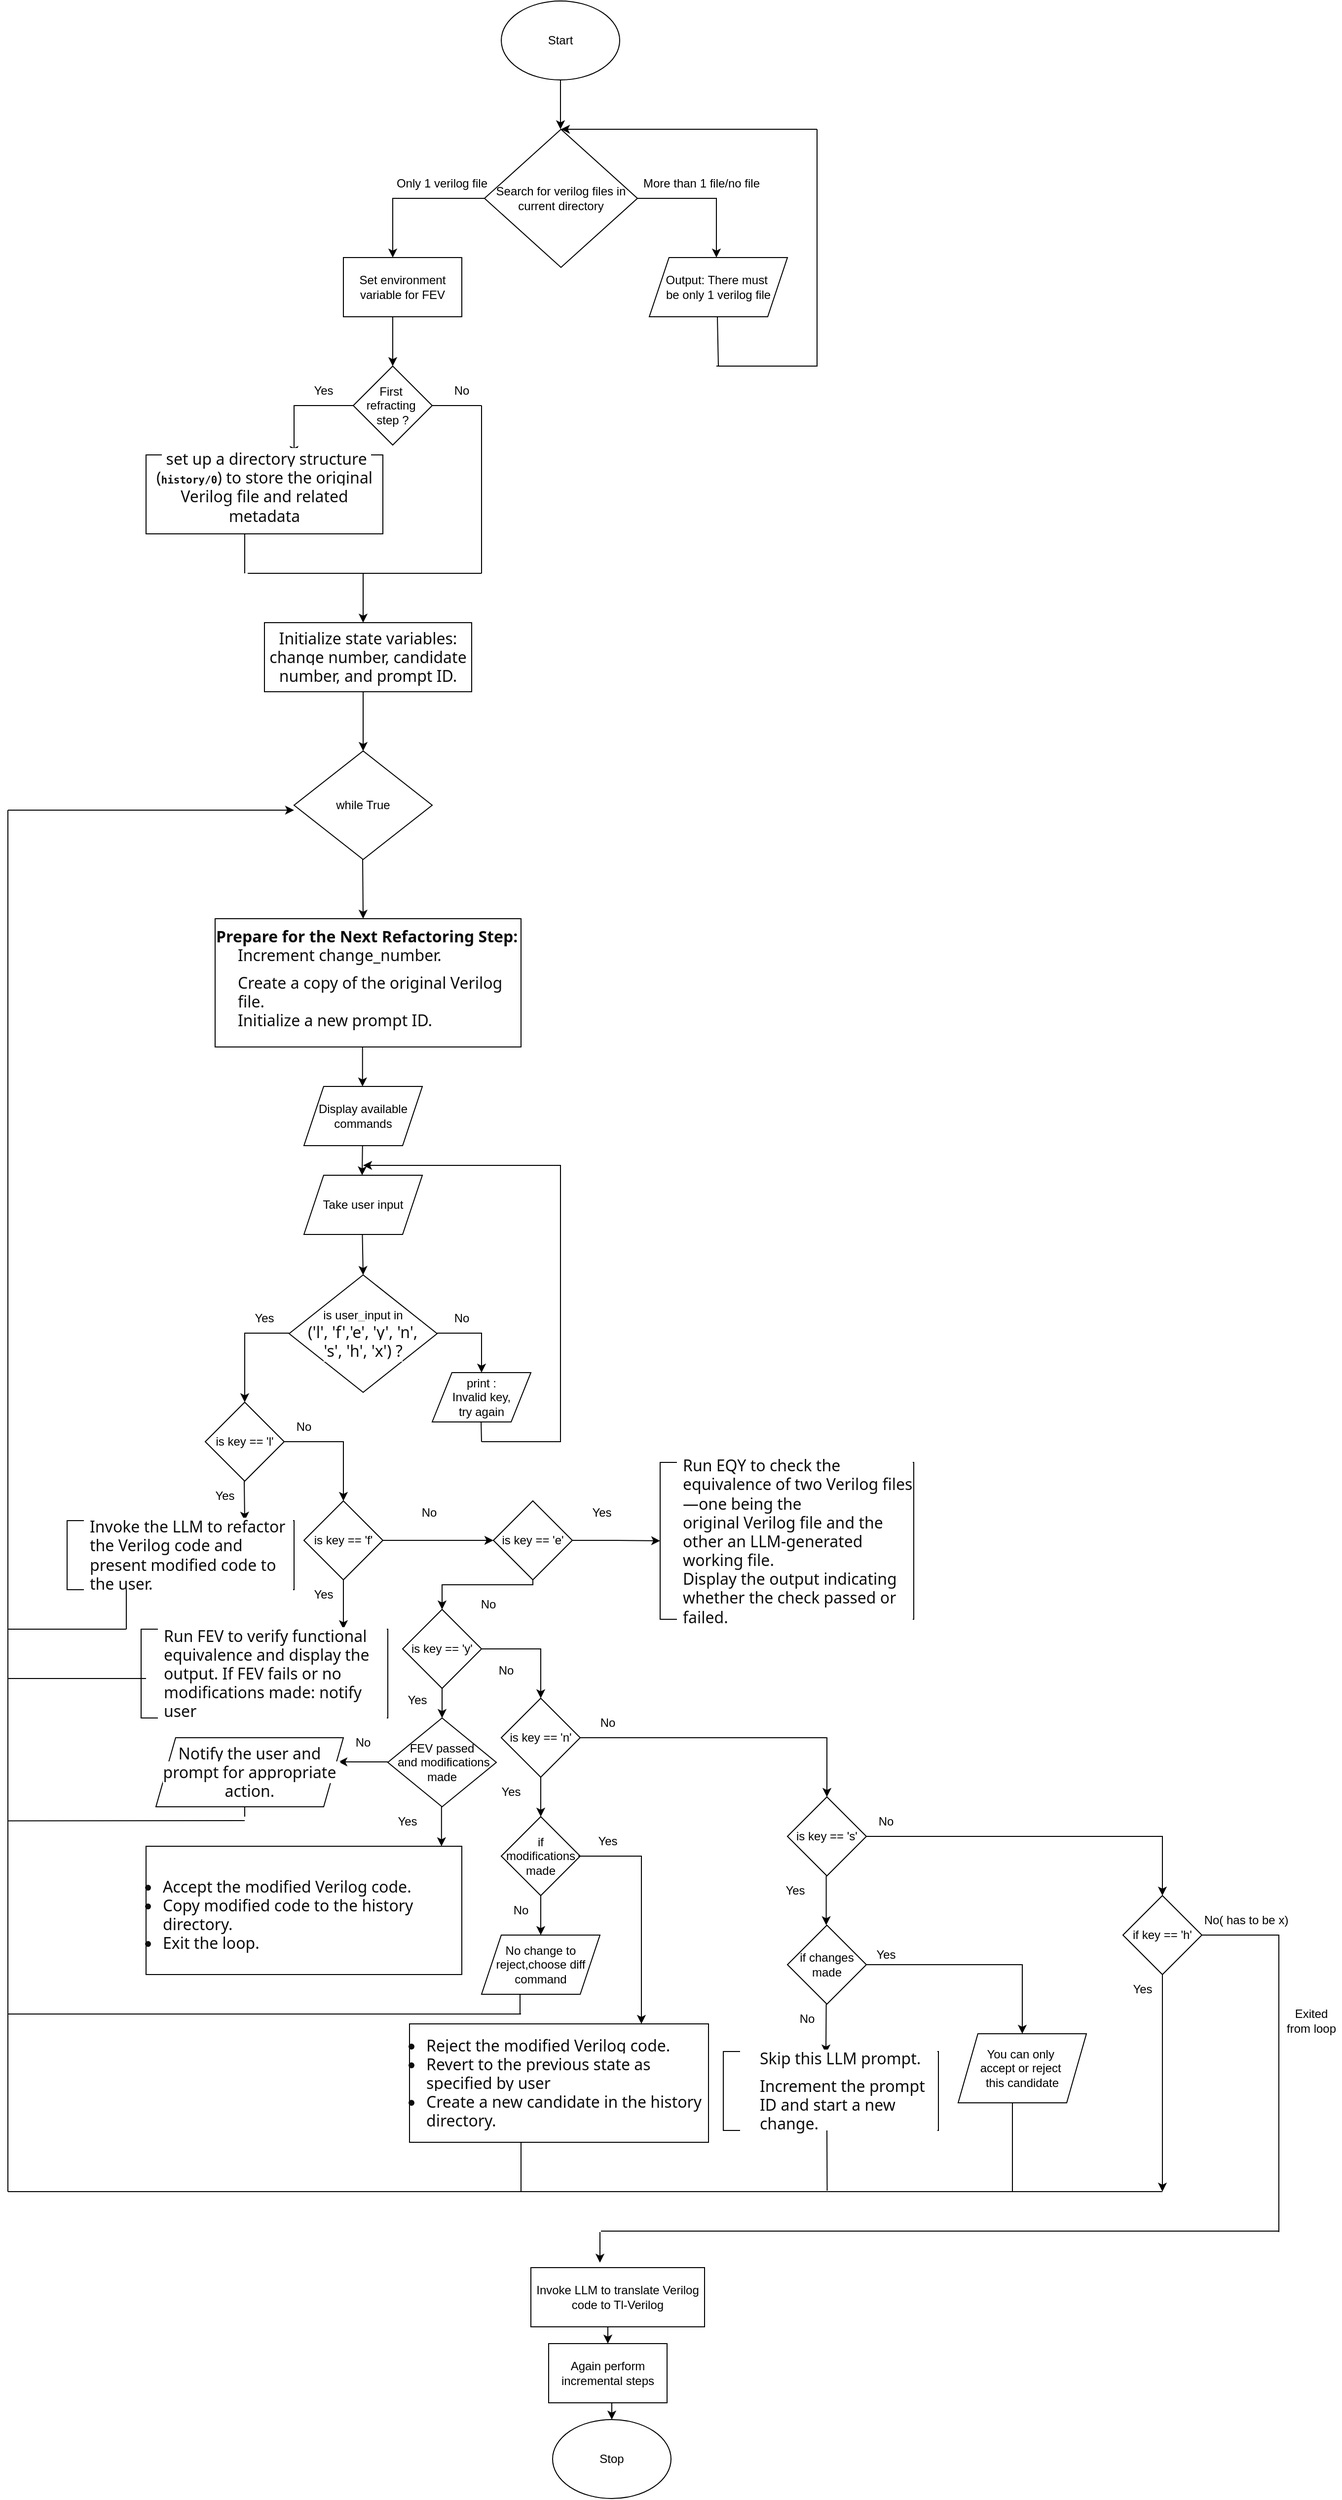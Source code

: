 <mxfile version="24.4.13" type="device">
  <diagram name="Page-1" id="y6vh5JnhnHIdbKsYz5DI">
    <mxGraphModel dx="1210" dy="714" grid="0" gridSize="10" guides="1" tooltips="1" connect="1" arrows="1" fold="1" page="1" pageScale="1" pageWidth="1500" pageHeight="4000" background="none" math="0" shadow="0">
      <root>
        <mxCell id="0" />
        <mxCell id="1" parent="0" />
        <mxCell id="C9ydKaqRF-kEMSKFX3-H-1" value="Start" style="ellipse;whiteSpace=wrap;html=1;" parent="1" vertex="1">
          <mxGeometry x="540" y="20" width="120" height="80" as="geometry" />
        </mxCell>
        <mxCell id="i4QwuDUc8t1X1OPXzdE0-1" value="Search for verilog files in current directory" style="rhombus;whiteSpace=wrap;html=1;" parent="1" vertex="1">
          <mxGeometry x="523" y="150" width="155" height="140" as="geometry" />
        </mxCell>
        <mxCell id="i4QwuDUc8t1X1OPXzdE0-2" value="" style="endArrow=classic;html=1;rounded=0;" parent="1" edge="1">
          <mxGeometry width="50" height="50" relative="1" as="geometry">
            <mxPoint x="600" y="100" as="sourcePoint" />
            <mxPoint x="600" y="150" as="targetPoint" />
            <Array as="points">
              <mxPoint x="600" y="140" />
            </Array>
          </mxGeometry>
        </mxCell>
        <mxCell id="i4QwuDUc8t1X1OPXzdE0-3" value="" style="endArrow=classic;html=1;rounded=0;" parent="1" edge="1">
          <mxGeometry width="50" height="50" relative="1" as="geometry">
            <mxPoint x="523" y="220" as="sourcePoint" />
            <mxPoint x="430" y="280" as="targetPoint" />
            <Array as="points">
              <mxPoint x="430" y="220" />
            </Array>
          </mxGeometry>
        </mxCell>
        <mxCell id="i4QwuDUc8t1X1OPXzdE0-4" value="Only 1 verilog file" style="text;html=1;align=center;verticalAlign=middle;whiteSpace=wrap;rounded=0;" parent="1" vertex="1">
          <mxGeometry x="420" y="190" width="120" height="30" as="geometry" />
        </mxCell>
        <mxCell id="i4QwuDUc8t1X1OPXzdE0-5" value="More than 1 file/no file" style="text;html=1;align=center;verticalAlign=middle;whiteSpace=wrap;rounded=0;" parent="1" vertex="1">
          <mxGeometry x="678" y="190" width="130" height="30" as="geometry" />
        </mxCell>
        <mxCell id="i4QwuDUc8t1X1OPXzdE0-6" value="" style="endArrow=classic;html=1;rounded=0;" parent="1" edge="1">
          <mxGeometry width="50" height="50" relative="1" as="geometry">
            <mxPoint x="678" y="220" as="sourcePoint" />
            <mxPoint x="758" y="280" as="targetPoint" />
            <Array as="points">
              <mxPoint x="758" y="220" />
            </Array>
          </mxGeometry>
        </mxCell>
        <mxCell id="i4QwuDUc8t1X1OPXzdE0-7" value="Set environment variable for FEV" style="rounded=0;whiteSpace=wrap;html=1;" parent="1" vertex="1">
          <mxGeometry x="380" y="280" width="120" height="60" as="geometry" />
        </mxCell>
        <mxCell id="i4QwuDUc8t1X1OPXzdE0-8" value="Output: There must&amp;nbsp;&lt;div&gt;be only 1 verilog file&lt;/div&gt;" style="shape=parallelogram;perimeter=parallelogramPerimeter;whiteSpace=wrap;html=1;fixedSize=1;" parent="1" vertex="1">
          <mxGeometry x="690" y="280" width="140" height="60" as="geometry" />
        </mxCell>
        <mxCell id="i4QwuDUc8t1X1OPXzdE0-9" value="" style="endArrow=none;html=1;rounded=0;" parent="1" edge="1">
          <mxGeometry width="50" height="50" relative="1" as="geometry">
            <mxPoint x="760" y="390" as="sourcePoint" />
            <mxPoint x="759" y="340" as="targetPoint" />
          </mxGeometry>
        </mxCell>
        <mxCell id="i4QwuDUc8t1X1OPXzdE0-10" value="" style="endArrow=none;html=1;rounded=0;" parent="1" edge="1">
          <mxGeometry width="50" height="50" relative="1" as="geometry">
            <mxPoint x="758" y="390" as="sourcePoint" />
            <mxPoint x="860" y="150" as="targetPoint" />
            <Array as="points">
              <mxPoint x="860" y="390" />
            </Array>
          </mxGeometry>
        </mxCell>
        <mxCell id="i4QwuDUc8t1X1OPXzdE0-11" value="" style="endArrow=classic;html=1;rounded=0;entryX=0.5;entryY=0;entryDx=0;entryDy=0;" parent="1" target="i4QwuDUc8t1X1OPXzdE0-1" edge="1">
          <mxGeometry width="50" height="50" relative="1" as="geometry">
            <mxPoint x="860" y="150" as="sourcePoint" />
            <mxPoint x="800" y="160" as="targetPoint" />
          </mxGeometry>
        </mxCell>
        <mxCell id="i4QwuDUc8t1X1OPXzdE0-12" value="" style="endArrow=classic;html=1;rounded=0;entryX=0.5;entryY=0;entryDx=0;entryDy=0;" parent="1" target="i4QwuDUc8t1X1OPXzdE0-13" edge="1">
          <mxGeometry width="50" height="50" relative="1" as="geometry">
            <mxPoint x="430" y="340" as="sourcePoint" />
            <mxPoint x="430" y="370" as="targetPoint" />
          </mxGeometry>
        </mxCell>
        <mxCell id="i4QwuDUc8t1X1OPXzdE0-13" value="First&amp;nbsp;&lt;div&gt;refracting&amp;nbsp;&lt;/div&gt;&lt;div&gt;step ?&lt;/div&gt;" style="rhombus;whiteSpace=wrap;html=1;" parent="1" vertex="1">
          <mxGeometry x="390" y="390" width="80" height="80" as="geometry" />
        </mxCell>
        <mxCell id="i4QwuDUc8t1X1OPXzdE0-14" value="" style="endArrow=classic;html=1;rounded=0;" parent="1" edge="1">
          <mxGeometry width="50" height="50" relative="1" as="geometry">
            <mxPoint x="390" y="430" as="sourcePoint" />
            <mxPoint x="330" y="480" as="targetPoint" />
            <Array as="points">
              <mxPoint x="330" y="430" />
            </Array>
          </mxGeometry>
        </mxCell>
        <mxCell id="i4QwuDUc8t1X1OPXzdE0-16" value="Yes" style="text;html=1;align=center;verticalAlign=middle;whiteSpace=wrap;rounded=0;" parent="1" vertex="1">
          <mxGeometry x="330" y="400" width="60" height="30" as="geometry" />
        </mxCell>
        <mxCell id="i4QwuDUc8t1X1OPXzdE0-17" value="No" style="text;html=1;align=center;verticalAlign=middle;whiteSpace=wrap;rounded=0;" parent="1" vertex="1">
          <mxGeometry x="470" y="400" width="60" height="30" as="geometry" />
        </mxCell>
        <mxCell id="i4QwuDUc8t1X1OPXzdE0-18" value="&#xa;&lt;span style=&quot;color: rgb(13, 13, 13); font-family: Söhne, ui-sans-serif, system-ui, -apple-system, &amp;quot;Segoe UI&amp;quot;, Roboto, Ubuntu, Cantarell, &amp;quot;Noto Sans&amp;quot;, sans-serif, &amp;quot;Helvetica Neue&amp;quot;, Arial, &amp;quot;Apple Color Emoji&amp;quot;, &amp;quot;Segoe UI Emoji&amp;quot;, &amp;quot;Segoe UI Symbol&amp;quot;, &amp;quot;Noto Color Emoji&amp;quot;; font-size: 16px; font-style: normal; font-variant-ligatures: normal; font-variant-caps: normal; font-weight: 400; letter-spacing: normal; orphans: 2; text-align: left; text-indent: 0px; text-transform: none; widows: 2; word-spacing: 0px; -webkit-text-stroke-width: 0px; white-space: pre-wrap; background-color: rgb(255, 255, 255); text-decoration-thickness: initial; text-decoration-style: initial; text-decoration-color: initial; display: inline !important; float: none;&quot;&gt; set up a directory structure (&lt;/span&gt;&lt;code style=&quot;border: 0px solid rgb(227, 227, 227); box-sizing: border-box; --tw-border-spacing-x: 0; --tw-border-spacing-y: 0; --tw-translate-x: 0; --tw-translate-y: 0; --tw-rotate: 0; --tw-skew-x: 0; --tw-skew-y: 0; --tw-scale-x: 1; --tw-scale-y: 1; --tw-pan-x: ; --tw-pan-y: ; --tw-pinch-zoom: ; --tw-scroll-snap-strictness: proximity; --tw-gradient-from-position: ; --tw-gradient-via-position: ; --tw-gradient-to-position: ; --tw-ordinal: ; --tw-slashed-zero: ; --tw-numeric-figure: ; --tw-numeric-spacing: ; --tw-numeric-fraction: ; --tw-ring-inset: ; --tw-ring-offset-width: 0px; --tw-ring-offset-color: #fff; --tw-ring-color: rgba(69,89,164,.5); --tw-ring-offset-shadow: 0 0 transparent; --tw-ring-shadow: 0 0 transparent; --tw-shadow: 0 0 transparent; --tw-shadow-colored: 0 0 transparent; --tw-blur: ; --tw-brightness: ; --tw-contrast: ; --tw-grayscale: ; --tw-hue-rotate: ; --tw-invert: ; --tw-saturate: ; --tw-sepia: ; --tw-drop-shadow: ; --tw-backdrop-blur: ; --tw-backdrop-brightness: ; --tw-backdrop-contrast: ; --tw-backdrop-grayscale: ; --tw-backdrop-hue-rotate: ; --tw-backdrop-invert: ; --tw-backdrop-opacity: ; --tw-backdrop-saturate: ; --tw-backdrop-sepia: ; font-family: &amp;quot;Söhne Mono&amp;quot;, Monaco, &amp;quot;Andale Mono&amp;quot;, &amp;quot;Ubuntu Mono&amp;quot;, monospace !important; font-size: 0.875em; color: rgb(13, 13, 13); font-weight: 600; font-style: normal; font-variant-ligatures: normal; font-variant-caps: normal; letter-spacing: normal; orphans: 2; text-align: left; text-indent: 0px; text-transform: none; widows: 2; word-spacing: 0px; -webkit-text-stroke-width: 0px; white-space: pre-wrap; background-color: rgb(255, 255, 255); text-decoration-thickness: initial; text-decoration-style: initial; text-decoration-color: initial;&quot;&gt;history/0&lt;/code&gt;&lt;span style=&quot;color: rgb(13, 13, 13); font-family: Söhne, ui-sans-serif, system-ui, -apple-system, &amp;quot;Segoe UI&amp;quot;, Roboto, Ubuntu, Cantarell, &amp;quot;Noto Sans&amp;quot;, sans-serif, &amp;quot;Helvetica Neue&amp;quot;, Arial, &amp;quot;Apple Color Emoji&amp;quot;, &amp;quot;Segoe UI Emoji&amp;quot;, &amp;quot;Segoe UI Symbol&amp;quot;, &amp;quot;Noto Color Emoji&amp;quot;; font-size: 16px; font-style: normal; font-variant-ligatures: normal; font-variant-caps: normal; font-weight: 400; letter-spacing: normal; orphans: 2; text-align: left; text-indent: 0px; text-transform: none; widows: 2; word-spacing: 0px; -webkit-text-stroke-width: 0px; white-space: pre-wrap; background-color: rgb(255, 255, 255); text-decoration-thickness: initial; text-decoration-style: initial; text-decoration-color: initial; display: inline !important; float: none;&quot;&gt;) to store the original Verilog file and related metadata&lt;/span&gt;&#xa;&#xa;" style="rounded=0;whiteSpace=wrap;html=1;" parent="1" vertex="1">
          <mxGeometry x="180" y="480" width="240" height="80" as="geometry" />
        </mxCell>
        <mxCell id="i4QwuDUc8t1X1OPXzdE0-20" value="" style="endArrow=none;html=1;rounded=0;" parent="1" edge="1">
          <mxGeometry width="50" height="50" relative="1" as="geometry">
            <mxPoint x="280" y="600" as="sourcePoint" />
            <mxPoint x="280" y="560" as="targetPoint" />
          </mxGeometry>
        </mxCell>
        <mxCell id="i4QwuDUc8t1X1OPXzdE0-21" value="" style="endArrow=none;html=1;rounded=0;" parent="1" edge="1">
          <mxGeometry width="50" height="50" relative="1" as="geometry">
            <mxPoint x="470" y="430" as="sourcePoint" />
            <mxPoint x="520" y="430" as="targetPoint" />
          </mxGeometry>
        </mxCell>
        <mxCell id="i4QwuDUc8t1X1OPXzdE0-22" value="" style="endArrow=none;html=1;rounded=0;" parent="1" edge="1">
          <mxGeometry width="50" height="50" relative="1" as="geometry">
            <mxPoint x="520" y="600" as="sourcePoint" />
            <mxPoint x="520" y="430" as="targetPoint" />
          </mxGeometry>
        </mxCell>
        <mxCell id="i4QwuDUc8t1X1OPXzdE0-23" value="" style="endArrow=none;html=1;rounded=0;" parent="1" edge="1">
          <mxGeometry width="50" height="50" relative="1" as="geometry">
            <mxPoint x="283" y="600" as="sourcePoint" />
            <mxPoint x="520" y="600" as="targetPoint" />
          </mxGeometry>
        </mxCell>
        <mxCell id="i4QwuDUc8t1X1OPXzdE0-24" value="" style="endArrow=classic;html=1;rounded=0;" parent="1" edge="1">
          <mxGeometry width="50" height="50" relative="1" as="geometry">
            <mxPoint x="400" y="600" as="sourcePoint" />
            <mxPoint x="400" y="650" as="targetPoint" />
          </mxGeometry>
        </mxCell>
        <mxCell id="i4QwuDUc8t1X1OPXzdE0-25" value="&lt;span style=&quot;color: rgb(13, 13, 13); font-family: Söhne, ui-sans-serif, system-ui, -apple-system, &amp;quot;Segoe UI&amp;quot;, Roboto, Ubuntu, Cantarell, &amp;quot;Noto Sans&amp;quot;, sans-serif, &amp;quot;Helvetica Neue&amp;quot;, Arial, &amp;quot;Apple Color Emoji&amp;quot;, &amp;quot;Segoe UI Emoji&amp;quot;, &amp;quot;Segoe UI Symbol&amp;quot;, &amp;quot;Noto Color Emoji&amp;quot;; font-size: 16px; text-align: left; white-space-collapse: preserve; background-color: rgb(255, 255, 255);&quot;&gt;Initialize state variables: change number, candidate number, and prompt ID.&lt;/span&gt;" style="rounded=0;whiteSpace=wrap;html=1;" parent="1" vertex="1">
          <mxGeometry x="300" y="650" width="210" height="70" as="geometry" />
        </mxCell>
        <mxCell id="i4QwuDUc8t1X1OPXzdE0-26" value="" style="endArrow=classic;html=1;rounded=0;" parent="1" edge="1">
          <mxGeometry width="50" height="50" relative="1" as="geometry">
            <mxPoint x="400" y="720" as="sourcePoint" />
            <mxPoint x="400" y="780" as="targetPoint" />
          </mxGeometry>
        </mxCell>
        <mxCell id="i4QwuDUc8t1X1OPXzdE0-27" value="while True" style="rhombus;whiteSpace=wrap;html=1;" parent="1" vertex="1">
          <mxGeometry x="330" y="780" width="140" height="110" as="geometry" />
        </mxCell>
        <mxCell id="i4QwuDUc8t1X1OPXzdE0-28" value="" style="endArrow=classic;html=1;rounded=0;" parent="1" edge="1">
          <mxGeometry width="50" height="50" relative="1" as="geometry">
            <mxPoint x="399.52" y="890" as="sourcePoint" />
            <mxPoint x="400" y="950" as="targetPoint" />
            <Array as="points" />
          </mxGeometry>
        </mxCell>
        <mxCell id="i4QwuDUc8t1X1OPXzdE0-30" value="&lt;p style=&quot;border: 0px solid rgb(227, 227, 227); box-sizing: border-box; --tw-border-spacing-x: 0; --tw-border-spacing-y: 0; --tw-translate-x: 0; --tw-translate-y: 0; --tw-rotate: 0; --tw-skew-x: 0; --tw-skew-y: 0; --tw-scale-x: 1; --tw-scale-y: 1; --tw-pan-x: ; --tw-pan-y: ; --tw-pinch-zoom: ; --tw-scroll-snap-strictness: proximity; --tw-gradient-from-position: ; --tw-gradient-via-position: ; --tw-gradient-to-position: ; --tw-ordinal: ; --tw-slashed-zero: ; --tw-numeric-figure: ; --tw-numeric-spacing: ; --tw-numeric-fraction: ; --tw-ring-inset: ; --tw-ring-offset-width: 0px; --tw-ring-offset-color: #fff; --tw-ring-color: rgba(69,89,164,.5); --tw-ring-offset-shadow: 0 0 transparent; --tw-ring-shadow: 0 0 transparent; --tw-shadow: 0 0 transparent; --tw-shadow-colored: 0 0 transparent; --tw-blur: ; --tw-brightness: ; --tw-contrast: ; --tw-grayscale: ; --tw-hue-rotate: ; --tw-invert: ; --tw-saturate: ; --tw-sepia: ; --tw-drop-shadow: ; --tw-backdrop-blur: ; --tw-backdrop-brightness: ; --tw-backdrop-contrast: ; --tw-backdrop-grayscale: ; --tw-backdrop-hue-rotate: ; --tw-backdrop-invert: ; --tw-backdrop-opacity: ; --tw-backdrop-saturate: ; --tw-backdrop-sepia: ; margin: 0px; color: rgb(13, 13, 13); font-family: Söhne, ui-sans-serif, system-ui, -apple-system, &amp;quot;Segoe UI&amp;quot;, Roboto, Ubuntu, Cantarell, &amp;quot;Noto Sans&amp;quot;, sans-serif, &amp;quot;Helvetica Neue&amp;quot;, Arial, &amp;quot;Apple Color Emoji&amp;quot;, &amp;quot;Segoe UI Emoji&amp;quot;, &amp;quot;Segoe UI Symbol&amp;quot;, &amp;quot;Noto Color Emoji&amp;quot;; font-size: 16px; text-align: left; white-space-collapse: preserve; background-color: rgb(255, 255, 255);&quot;&gt;&lt;span style=&quot;border: 0px solid rgb(227, 227, 227); box-sizing: border-box; --tw-border-spacing-x: 0; --tw-border-spacing-y: 0; --tw-translate-x: 0; --tw-translate-y: 0; --tw-rotate: 0; --tw-skew-x: 0; --tw-skew-y: 0; --tw-scale-x: 1; --tw-scale-y: 1; --tw-pan-x: ; --tw-pan-y: ; --tw-pinch-zoom: ; --tw-scroll-snap-strictness: proximity; --tw-gradient-from-position: ; --tw-gradient-via-position: ; --tw-gradient-to-position: ; --tw-ordinal: ; --tw-slashed-zero: ; --tw-numeric-figure: ; --tw-numeric-spacing: ; --tw-numeric-fraction: ; --tw-ring-inset: ; --tw-ring-offset-width: 0px; --tw-ring-offset-color: #fff; --tw-ring-color: rgba(69,89,164,.5); --tw-ring-offset-shadow: 0 0 transparent; --tw-ring-shadow: 0 0 transparent; --tw-shadow: 0 0 transparent; --tw-shadow-colored: 0 0 transparent; --tw-blur: ; --tw-brightness: ; --tw-contrast: ; --tw-grayscale: ; --tw-hue-rotate: ; --tw-invert: ; --tw-saturate: ; --tw-sepia: ; --tw-drop-shadow: ; --tw-backdrop-blur: ; --tw-backdrop-brightness: ; --tw-backdrop-contrast: ; --tw-backdrop-grayscale: ; --tw-backdrop-hue-rotate: ; --tw-backdrop-invert: ; --tw-backdrop-opacity: ; --tw-backdrop-saturate: ; --tw-backdrop-sepia: ; font-weight: 600; color: var(--tw-prose-bold);&quot;&gt;Prepare for the Next Refactoring Step:&lt;/span&gt;&lt;/p&gt;&lt;ul style=&quot;border: 0px solid rgb(227, 227, 227); box-sizing: border-box; --tw-border-spacing-x: 0; --tw-border-spacing-y: 0; --tw-translate-x: 0; --tw-translate-y: 0; --tw-rotate: 0; --tw-skew-x: 0; --tw-skew-y: 0; --tw-scale-x: 1; --tw-scale-y: 1; --tw-pan-x: ; --tw-pan-y: ; --tw-pinch-zoom: ; --tw-scroll-snap-strictness: proximity; --tw-gradient-from-position: ; --tw-gradient-via-position: ; --tw-gradient-to-position: ; --tw-ordinal: ; --tw-slashed-zero: ; --tw-numeric-figure: ; --tw-numeric-spacing: ; --tw-numeric-fraction: ; --tw-ring-inset: ; --tw-ring-offset-width: 0px; --tw-ring-offset-color: #fff; --tw-ring-color: rgba(69,89,164,.5); --tw-ring-offset-shadow: 0 0 transparent; --tw-ring-shadow: 0 0 transparent; --tw-shadow: 0 0 transparent; --tw-shadow-colored: 0 0 transparent; --tw-blur: ; --tw-brightness: ; --tw-contrast: ; --tw-grayscale: ; --tw-hue-rotate: ; --tw-invert: ; --tw-saturate: ; --tw-sepia: ; --tw-drop-shadow: ; --tw-backdrop-blur: ; --tw-backdrop-brightness: ; --tw-backdrop-contrast: ; --tw-backdrop-grayscale: ; --tw-backdrop-hue-rotate: ; --tw-backdrop-invert: ; --tw-backdrop-opacity: ; --tw-backdrop-saturate: ; --tw-backdrop-sepia: ; list-style-position: initial; list-style-image: initial; margin: 0px 0px 0px 1rem; padding: 0px; display: flex; flex-direction: column; color: rgb(13, 13, 13); font-family: Söhne, ui-sans-serif, system-ui, -apple-system, &amp;quot;Segoe UI&amp;quot;, Roboto, Ubuntu, Cantarell, &amp;quot;Noto Sans&amp;quot;, sans-serif, &amp;quot;Helvetica Neue&amp;quot;, Arial, &amp;quot;Apple Color Emoji&amp;quot;, &amp;quot;Segoe UI Emoji&amp;quot;, &amp;quot;Segoe UI Symbol&amp;quot;, &amp;quot;Noto Color Emoji&amp;quot;; font-size: 16px; text-align: left; white-space-collapse: preserve; background-color: rgb(255, 255, 255);&quot;&gt;&lt;li style=&quot;border: 0px solid rgb(227, 227, 227); box-sizing: border-box; --tw-border-spacing-x: 0; --tw-border-spacing-y: 0; --tw-translate-x: 0; --tw-translate-y: 0; --tw-rotate: 0; --tw-skew-x: 0; --tw-skew-y: 0; --tw-scale-x: 1; --tw-scale-y: 1; --tw-pan-x: ; --tw-pan-y: ; --tw-pinch-zoom: ; --tw-scroll-snap-strictness: proximity; --tw-gradient-from-position: ; --tw-gradient-via-position: ; --tw-gradient-to-position: ; --tw-ordinal: ; --tw-slashed-zero: ; --tw-numeric-figure: ; --tw-numeric-spacing: ; --tw-numeric-fraction: ; --tw-ring-inset: ; --tw-ring-offset-width: 0px; --tw-ring-offset-color: #fff; --tw-ring-color: rgba(69,89,164,.5); --tw-ring-offset-shadow: 0 0 transparent; --tw-ring-shadow: 0 0 transparent; --tw-shadow: 0 0 transparent; --tw-shadow-colored: 0 0 transparent; --tw-blur: ; --tw-brightness: ; --tw-contrast: ; --tw-grayscale: ; --tw-hue-rotate: ; --tw-invert: ; --tw-saturate: ; --tw-sepia: ; --tw-drop-shadow: ; --tw-backdrop-blur: ; --tw-backdrop-brightness: ; --tw-backdrop-contrast: ; --tw-backdrop-grayscale: ; --tw-backdrop-hue-rotate: ; --tw-backdrop-invert: ; --tw-backdrop-opacity: ; --tw-backdrop-saturate: ; --tw-backdrop-sepia: ; margin: 0px; padding-left: 0.375em; display: block; min-height: 28px;&quot;&gt;Increment change_number.&lt;/li&gt;&lt;li style=&quot;border: 0px solid rgb(227, 227, 227); box-sizing: border-box; --tw-border-spacing-x: 0; --tw-border-spacing-y: 0; --tw-translate-x: 0; --tw-translate-y: 0; --tw-rotate: 0; --tw-skew-x: 0; --tw-skew-y: 0; --tw-scale-x: 1; --tw-scale-y: 1; --tw-pan-x: ; --tw-pan-y: ; --tw-pinch-zoom: ; --tw-scroll-snap-strictness: proximity; --tw-gradient-from-position: ; --tw-gradient-via-position: ; --tw-gradient-to-position: ; --tw-ordinal: ; --tw-slashed-zero: ; --tw-numeric-figure: ; --tw-numeric-spacing: ; --tw-numeric-fraction: ; --tw-ring-inset: ; --tw-ring-offset-width: 0px; --tw-ring-offset-color: #fff; --tw-ring-color: rgba(69,89,164,.5); --tw-ring-offset-shadow: 0 0 transparent; --tw-ring-shadow: 0 0 transparent; --tw-shadow: 0 0 transparent; --tw-shadow-colored: 0 0 transparent; --tw-blur: ; --tw-brightness: ; --tw-contrast: ; --tw-grayscale: ; --tw-hue-rotate: ; --tw-invert: ; --tw-saturate: ; --tw-sepia: ; --tw-drop-shadow: ; --tw-backdrop-blur: ; --tw-backdrop-brightness: ; --tw-backdrop-contrast: ; --tw-backdrop-grayscale: ; --tw-backdrop-hue-rotate: ; --tw-backdrop-invert: ; --tw-backdrop-opacity: ; --tw-backdrop-saturate: ; --tw-backdrop-sepia: ; margin: 0px; padding-left: 0.375em; display: block; min-height: 28px;&quot;&gt;Create a copy of the original Verilog file.&lt;/li&gt;&lt;li style=&quot;border: 0px solid rgb(227, 227, 227); box-sizing: border-box; --tw-border-spacing-x: 0; --tw-border-spacing-y: 0; --tw-translate-x: 0; --tw-translate-y: 0; --tw-rotate: 0; --tw-skew-x: 0; --tw-skew-y: 0; --tw-scale-x: 1; --tw-scale-y: 1; --tw-pan-x: ; --tw-pan-y: ; --tw-pinch-zoom: ; --tw-scroll-snap-strictness: proximity; --tw-gradient-from-position: ; --tw-gradient-via-position: ; --tw-gradient-to-position: ; --tw-ordinal: ; --tw-slashed-zero: ; --tw-numeric-figure: ; --tw-numeric-spacing: ; --tw-numeric-fraction: ; --tw-ring-inset: ; --tw-ring-offset-width: 0px; --tw-ring-offset-color: #fff; --tw-ring-color: rgba(69,89,164,.5); --tw-ring-offset-shadow: 0 0 transparent; --tw-ring-shadow: 0 0 transparent; --tw-shadow: 0 0 transparent; --tw-shadow-colored: 0 0 transparent; --tw-blur: ; --tw-brightness: ; --tw-contrast: ; --tw-grayscale: ; --tw-hue-rotate: ; --tw-invert: ; --tw-saturate: ; --tw-sepia: ; --tw-drop-shadow: ; --tw-backdrop-blur: ; --tw-backdrop-brightness: ; --tw-backdrop-contrast: ; --tw-backdrop-grayscale: ; --tw-backdrop-hue-rotate: ; --tw-backdrop-invert: ; --tw-backdrop-opacity: ; --tw-backdrop-saturate: ; --tw-backdrop-sepia: ; margin: 0px; padding-left: 0.375em; display: block; min-height: 28px;&quot;&gt;Initialize a new prompt ID.&lt;/li&gt;&lt;/ul&gt;" style="rounded=0;whiteSpace=wrap;html=1;" parent="1" vertex="1">
          <mxGeometry x="250" y="950" width="310" height="130" as="geometry" />
        </mxCell>
        <mxCell id="i4QwuDUc8t1X1OPXzdE0-33" value="Display available commands" style="shape=parallelogram;perimeter=parallelogramPerimeter;whiteSpace=wrap;html=1;fixedSize=1;" parent="1" vertex="1">
          <mxGeometry x="340" y="1120" width="120" height="60" as="geometry" />
        </mxCell>
        <mxCell id="i4QwuDUc8t1X1OPXzdE0-34" value="" style="endArrow=classic;html=1;rounded=0;" parent="1" edge="1">
          <mxGeometry width="50" height="50" relative="1" as="geometry">
            <mxPoint x="399.38" y="1080" as="sourcePoint" />
            <mxPoint x="399.38" y="1120" as="targetPoint" />
          </mxGeometry>
        </mxCell>
        <mxCell id="i4QwuDUc8t1X1OPXzdE0-35" value="" style="endArrow=classic;html=1;rounded=0;" parent="1" edge="1">
          <mxGeometry width="50" height="50" relative="1" as="geometry">
            <mxPoint x="399.38" y="1180" as="sourcePoint" />
            <mxPoint x="399" y="1210" as="targetPoint" />
          </mxGeometry>
        </mxCell>
        <mxCell id="i4QwuDUc8t1X1OPXzdE0-36" value="Take user input" style="shape=parallelogram;perimeter=parallelogramPerimeter;whiteSpace=wrap;html=1;fixedSize=1;" parent="1" vertex="1">
          <mxGeometry x="340" y="1210" width="120" height="60" as="geometry" />
        </mxCell>
        <mxCell id="v97hhrcQ83lW0ToO4fRL-1" value="" style="endArrow=classic;html=1;rounded=0;entryX=0.5;entryY=0;entryDx=0;entryDy=0;" parent="1" edge="1" target="v97hhrcQ83lW0ToO4fRL-2">
          <mxGeometry width="50" height="50" relative="1" as="geometry">
            <mxPoint x="399.23" y="1270" as="sourcePoint" />
            <mxPoint x="399" y="1320" as="targetPoint" />
          </mxGeometry>
        </mxCell>
        <mxCell id="v97hhrcQ83lW0ToO4fRL-2" value="is user_input in&lt;div&gt;&amp;nbsp;&lt;span style=&quot;color: rgb(13, 13, 13); font-family: Söhne, ui-sans-serif, system-ui, -apple-system, &amp;quot;Segoe UI&amp;quot;, Roboto, Ubuntu, Cantarell, &amp;quot;Noto Sans&amp;quot;, sans-serif, &amp;quot;Helvetica Neue&amp;quot;, Arial, &amp;quot;Apple Color Emoji&amp;quot;, &amp;quot;Segoe UI Emoji&amp;quot;, &amp;quot;Segoe UI Symbol&amp;quot;, &amp;quot;Noto Color Emoji&amp;quot;; font-size: 16px; text-align: left; white-space-collapse: preserve; background-color: rgb(255, 255, 255);&quot;&gt;(&#39;l&#39;, &#39;f&#39;,&#39;e&#39;, &#39;y&#39;, &#39;n&#39;, &lt;/span&gt;&lt;/div&gt;&lt;div&gt;&lt;span style=&quot;color: rgb(13, 13, 13); font-family: Söhne, ui-sans-serif, system-ui, -apple-system, &amp;quot;Segoe UI&amp;quot;, Roboto, Ubuntu, Cantarell, &amp;quot;Noto Sans&amp;quot;, sans-serif, &amp;quot;Helvetica Neue&amp;quot;, Arial, &amp;quot;Apple Color Emoji&amp;quot;, &amp;quot;Segoe UI Emoji&amp;quot;, &amp;quot;Segoe UI Symbol&amp;quot;, &amp;quot;Noto Color Emoji&amp;quot;; font-size: 16px; text-align: left; white-space-collapse: preserve; background-color: rgb(255, 255, 255);&quot;&gt;&#39;s&#39;, &#39;h&#39;, &#39;x&#39;) ?&lt;/span&gt;&lt;/div&gt;" style="rhombus;whiteSpace=wrap;html=1;" parent="1" vertex="1">
          <mxGeometry x="325" y="1311" width="150" height="119" as="geometry" />
        </mxCell>
        <mxCell id="v97hhrcQ83lW0ToO4fRL-3" value="" style="endArrow=classic;html=1;rounded=0;" parent="1" edge="1">
          <mxGeometry width="50" height="50" relative="1" as="geometry">
            <mxPoint x="325" y="1370" as="sourcePoint" />
            <mxPoint x="280" y="1440" as="targetPoint" />
            <Array as="points">
              <mxPoint x="280" y="1370" />
            </Array>
          </mxGeometry>
        </mxCell>
        <mxCell id="v97hhrcQ83lW0ToO4fRL-5" value="Yes" style="text;html=1;align=center;verticalAlign=middle;whiteSpace=wrap;rounded=0;" parent="1" vertex="1">
          <mxGeometry x="270" y="1340" width="60" height="30" as="geometry" />
        </mxCell>
        <mxCell id="v97hhrcQ83lW0ToO4fRL-6" value="" style="endArrow=classic;html=1;rounded=0;" parent="1" edge="1">
          <mxGeometry width="50" height="50" relative="1" as="geometry">
            <mxPoint x="475" y="1370" as="sourcePoint" />
            <mxPoint x="520" y="1410" as="targetPoint" />
            <Array as="points">
              <mxPoint x="520" y="1370" />
            </Array>
          </mxGeometry>
        </mxCell>
        <mxCell id="v97hhrcQ83lW0ToO4fRL-8" value="No" style="text;html=1;align=center;verticalAlign=middle;whiteSpace=wrap;rounded=0;" parent="1" vertex="1">
          <mxGeometry x="470" y="1340" width="60" height="30" as="geometry" />
        </mxCell>
        <mxCell id="v97hhrcQ83lW0ToO4fRL-9" value="print :&lt;div&gt;Invalid key,&lt;/div&gt;&lt;div&gt;try again&lt;/div&gt;" style="shape=parallelogram;perimeter=parallelogramPerimeter;whiteSpace=wrap;html=1;fixedSize=1;" parent="1" vertex="1">
          <mxGeometry x="470" y="1410" width="100" height="50" as="geometry" />
        </mxCell>
        <mxCell id="v97hhrcQ83lW0ToO4fRL-10" value="" style="endArrow=classic;html=1;rounded=0;" parent="1" edge="1">
          <mxGeometry width="50" height="50" relative="1" as="geometry">
            <mxPoint x="520" y="1480" as="sourcePoint" />
            <mxPoint x="400" y="1200" as="targetPoint" />
            <Array as="points">
              <mxPoint x="600" y="1480" />
              <mxPoint x="600" y="1320" />
              <mxPoint x="600" y="1260" />
              <mxPoint x="600" y="1200" />
            </Array>
          </mxGeometry>
        </mxCell>
        <mxCell id="v97hhrcQ83lW0ToO4fRL-11" value="" style="endArrow=none;html=1;rounded=0;" parent="1" edge="1">
          <mxGeometry width="50" height="50" relative="1" as="geometry">
            <mxPoint x="520" y="1480" as="sourcePoint" />
            <mxPoint x="519.55" y="1460" as="targetPoint" />
          </mxGeometry>
        </mxCell>
        <mxCell id="v97hhrcQ83lW0ToO4fRL-15" value="is key == &#39;l&#39;" style="rhombus;whiteSpace=wrap;html=1;" parent="1" vertex="1">
          <mxGeometry x="240" y="1440" width="80" height="80" as="geometry" />
        </mxCell>
        <mxCell id="v97hhrcQ83lW0ToO4fRL-17" value="" style="endArrow=classic;html=1;rounded=0;" parent="1" edge="1">
          <mxGeometry width="50" height="50" relative="1" as="geometry">
            <mxPoint x="279.5" y="1520" as="sourcePoint" />
            <mxPoint x="280" y="1560" as="targetPoint" />
          </mxGeometry>
        </mxCell>
        <mxCell id="v97hhrcQ83lW0ToO4fRL-18" value="Yes" style="text;html=1;align=center;verticalAlign=middle;whiteSpace=wrap;rounded=0;" parent="1" vertex="1">
          <mxGeometry x="230" y="1520" width="60" height="30" as="geometry" />
        </mxCell>
        <mxCell id="v97hhrcQ83lW0ToO4fRL-19" value="&lt;ul style=&quot;border: 0px solid rgb(227, 227, 227); box-sizing: border-box; --tw-border-spacing-x: 0; --tw-border-spacing-y: 0; --tw-translate-x: 0; --tw-translate-y: 0; --tw-rotate: 0; --tw-skew-x: 0; --tw-skew-y: 0; --tw-scale-x: 1; --tw-scale-y: 1; --tw-pan-x: ; --tw-pan-y: ; --tw-pinch-zoom: ; --tw-scroll-snap-strictness: proximity; --tw-gradient-from-position: ; --tw-gradient-via-position: ; --tw-gradient-to-position: ; --tw-ordinal: ; --tw-slashed-zero: ; --tw-numeric-figure: ; --tw-numeric-spacing: ; --tw-numeric-fraction: ; --tw-ring-inset: ; --tw-ring-offset-width: 0px; --tw-ring-offset-color: #fff; --tw-ring-color: rgba(69,89,164,.5); --tw-ring-offset-shadow: 0 0 transparent; --tw-ring-shadow: 0 0 transparent; --tw-shadow: 0 0 transparent; --tw-shadow-colored: 0 0 transparent; --tw-blur: ; --tw-brightness: ; --tw-contrast: ; --tw-grayscale: ; --tw-hue-rotate: ; --tw-invert: ; --tw-saturate: ; --tw-sepia: ; --tw-drop-shadow: ; --tw-backdrop-blur: ; --tw-backdrop-brightness: ; --tw-backdrop-contrast: ; --tw-backdrop-grayscale: ; --tw-backdrop-hue-rotate: ; --tw-backdrop-invert: ; --tw-backdrop-opacity: ; --tw-backdrop-saturate: ; --tw-backdrop-sepia: ; list-style-position: initial; list-style-image: initial; margin: 0px 0px 0px 1rem; padding: 0px; display: flex; flex-direction: column; color: rgb(13, 13, 13); font-family: Söhne, ui-sans-serif, system-ui, -apple-system, &amp;quot;Segoe UI&amp;quot;, Roboto, Ubuntu, Cantarell, &amp;quot;Noto Sans&amp;quot;, sans-serif, &amp;quot;Helvetica Neue&amp;quot;, Arial, &amp;quot;Apple Color Emoji&amp;quot;, &amp;quot;Segoe UI Emoji&amp;quot;, &amp;quot;Segoe UI Symbol&amp;quot;, &amp;quot;Noto Color Emoji&amp;quot;; font-size: 16px; text-align: left; white-space-collapse: preserve; background-color: rgb(255, 255, 255);&quot;&gt;&lt;li style=&quot;border: 0px solid rgb(227, 227, 227); box-sizing: border-box; --tw-border-spacing-x: 0; --tw-border-spacing-y: 0; --tw-translate-x: 0; --tw-translate-y: 0; --tw-rotate: 0; --tw-skew-x: 0; --tw-skew-y: 0; --tw-scale-x: 1; --tw-scale-y: 1; --tw-pan-x: ; --tw-pan-y: ; --tw-pinch-zoom: ; --tw-scroll-snap-strictness: proximity; --tw-gradient-from-position: ; --tw-gradient-via-position: ; --tw-gradient-to-position: ; --tw-ordinal: ; --tw-slashed-zero: ; --tw-numeric-figure: ; --tw-numeric-spacing: ; --tw-numeric-fraction: ; --tw-ring-inset: ; --tw-ring-offset-width: 0px; --tw-ring-offset-color: #fff; --tw-ring-color: rgba(69,89,164,.5); --tw-ring-offset-shadow: 0 0 transparent; --tw-ring-shadow: 0 0 transparent; --tw-shadow: 0 0 transparent; --tw-shadow-colored: 0 0 transparent; --tw-blur: ; --tw-brightness: ; --tw-contrast: ; --tw-grayscale: ; --tw-hue-rotate: ; --tw-invert: ; --tw-saturate: ; --tw-sepia: ; --tw-drop-shadow: ; --tw-backdrop-blur: ; --tw-backdrop-brightness: ; --tw-backdrop-contrast: ; --tw-backdrop-grayscale: ; --tw-backdrop-hue-rotate: ; --tw-backdrop-invert: ; --tw-backdrop-opacity: ; --tw-backdrop-saturate: ; --tw-backdrop-sepia: ; margin: 0px; padding-left: 0.375em; display: block; min-height: 28px;&quot;&gt;Invoke the LLM to refactor the Verilog code and present modified code to the user.&lt;/li&gt;&lt;/ul&gt;" style="rounded=0;whiteSpace=wrap;html=1;" parent="1" vertex="1">
          <mxGeometry x="100" y="1560" width="230" height="70" as="geometry" />
        </mxCell>
        <mxCell id="v97hhrcQ83lW0ToO4fRL-22" value="" style="endArrow=classic;html=1;rounded=0;exitX=1;exitY=0.5;exitDx=0;exitDy=0;" parent="1" source="v97hhrcQ83lW0ToO4fRL-15" edge="1">
          <mxGeometry width="50" height="50" relative="1" as="geometry">
            <mxPoint x="340" y="1480" as="sourcePoint" />
            <mxPoint x="380" y="1540" as="targetPoint" />
            <Array as="points">
              <mxPoint x="380" y="1480" />
            </Array>
          </mxGeometry>
        </mxCell>
        <mxCell id="v97hhrcQ83lW0ToO4fRL-24" value="No" style="text;html=1;align=center;verticalAlign=middle;whiteSpace=wrap;rounded=0;" parent="1" vertex="1">
          <mxGeometry x="310" y="1450" width="60" height="30" as="geometry" />
        </mxCell>
        <mxCell id="Rzl2BQFWL_lqXaeqbiFU-68" style="edgeStyle=orthogonalEdgeStyle;rounded=0;orthogonalLoop=1;jettySize=auto;html=1;entryX=0;entryY=0.5;entryDx=0;entryDy=0;" edge="1" parent="1" source="v97hhrcQ83lW0ToO4fRL-25" target="Rzl2BQFWL_lqXaeqbiFU-65">
          <mxGeometry relative="1" as="geometry" />
        </mxCell>
        <mxCell id="v97hhrcQ83lW0ToO4fRL-25" value="is key == &#39;f&#39;" style="rhombus;whiteSpace=wrap;html=1;" parent="1" vertex="1">
          <mxGeometry x="340" y="1540" width="80" height="80" as="geometry" />
        </mxCell>
        <mxCell id="v97hhrcQ83lW0ToO4fRL-26" value="" style="endArrow=classic;html=1;rounded=0;" parent="1" edge="1">
          <mxGeometry width="50" height="50" relative="1" as="geometry">
            <mxPoint x="380" y="1620" as="sourcePoint" />
            <mxPoint x="380" y="1670" as="targetPoint" />
          </mxGeometry>
        </mxCell>
        <mxCell id="v97hhrcQ83lW0ToO4fRL-27" value="Yes" style="text;html=1;align=center;verticalAlign=middle;whiteSpace=wrap;rounded=0;" parent="1" vertex="1">
          <mxGeometry x="330" y="1620" width="60" height="30" as="geometry" />
        </mxCell>
        <mxCell id="v97hhrcQ83lW0ToO4fRL-28" value="&lt;ul style=&quot;border: 0px solid rgb(227, 227, 227); box-sizing: border-box; --tw-border-spacing-x: 0; --tw-border-spacing-y: 0; --tw-translate-x: 0; --tw-translate-y: 0; --tw-rotate: 0; --tw-skew-x: 0; --tw-skew-y: 0; --tw-scale-x: 1; --tw-scale-y: 1; --tw-pan-x: ; --tw-pan-y: ; --tw-pinch-zoom: ; --tw-scroll-snap-strictness: proximity; --tw-gradient-from-position: ; --tw-gradient-via-position: ; --tw-gradient-to-position: ; --tw-ordinal: ; --tw-slashed-zero: ; --tw-numeric-figure: ; --tw-numeric-spacing: ; --tw-numeric-fraction: ; --tw-ring-inset: ; --tw-ring-offset-width: 0px; --tw-ring-offset-color: #fff; --tw-ring-color: rgba(69,89,164,.5); --tw-ring-offset-shadow: 0 0 transparent; --tw-ring-shadow: 0 0 transparent; --tw-shadow: 0 0 transparent; --tw-shadow-colored: 0 0 transparent; --tw-blur: ; --tw-brightness: ; --tw-contrast: ; --tw-grayscale: ; --tw-hue-rotate: ; --tw-invert: ; --tw-saturate: ; --tw-sepia: ; --tw-drop-shadow: ; --tw-backdrop-blur: ; --tw-backdrop-brightness: ; --tw-backdrop-contrast: ; --tw-backdrop-grayscale: ; --tw-backdrop-hue-rotate: ; --tw-backdrop-invert: ; --tw-backdrop-opacity: ; --tw-backdrop-saturate: ; --tw-backdrop-sepia: ; list-style-position: initial; list-style-image: initial; margin: 0px 0px 0px 1rem; padding: 0px; display: flex; flex-direction: column; color: rgb(13, 13, 13); font-family: Söhne, ui-sans-serif, system-ui, -apple-system, &amp;quot;Segoe UI&amp;quot;, Roboto, Ubuntu, Cantarell, &amp;quot;Noto Sans&amp;quot;, sans-serif, &amp;quot;Helvetica Neue&amp;quot;, Arial, &amp;quot;Apple Color Emoji&amp;quot;, &amp;quot;Segoe UI Emoji&amp;quot;, &amp;quot;Segoe UI Symbol&amp;quot;, &amp;quot;Noto Color Emoji&amp;quot;; font-size: 16px; text-align: left; white-space-collapse: preserve; background-color: rgb(255, 255, 255);&quot;&gt;&lt;li style=&quot;border: 0px solid rgb(227, 227, 227); box-sizing: border-box; --tw-border-spacing-x: 0; --tw-border-spacing-y: 0; --tw-translate-x: 0; --tw-translate-y: 0; --tw-rotate: 0; --tw-skew-x: 0; --tw-skew-y: 0; --tw-scale-x: 1; --tw-scale-y: 1; --tw-pan-x: ; --tw-pan-y: ; --tw-pinch-zoom: ; --tw-scroll-snap-strictness: proximity; --tw-gradient-from-position: ; --tw-gradient-via-position: ; --tw-gradient-to-position: ; --tw-ordinal: ; --tw-slashed-zero: ; --tw-numeric-figure: ; --tw-numeric-spacing: ; --tw-numeric-fraction: ; --tw-ring-inset: ; --tw-ring-offset-width: 0px; --tw-ring-offset-color: #fff; --tw-ring-color: rgba(69,89,164,.5); --tw-ring-offset-shadow: 0 0 transparent; --tw-ring-shadow: 0 0 transparent; --tw-shadow: 0 0 transparent; --tw-shadow-colored: 0 0 transparent; --tw-blur: ; --tw-brightness: ; --tw-contrast: ; --tw-grayscale: ; --tw-hue-rotate: ; --tw-invert: ; --tw-saturate: ; --tw-sepia: ; --tw-drop-shadow: ; --tw-backdrop-blur: ; --tw-backdrop-brightness: ; --tw-backdrop-contrast: ; --tw-backdrop-grayscale: ; --tw-backdrop-hue-rotate: ; --tw-backdrop-invert: ; --tw-backdrop-opacity: ; --tw-backdrop-saturate: ; --tw-backdrop-sepia: ; margin: 0px; padding-left: 0.375em; display: block; min-height: 28px;&quot;&gt;Run FEV to verify functional equivalence and display the output. If FEV fails or no modifications made: notify user&lt;/li&gt;&lt;/ul&gt;" style="rounded=0;whiteSpace=wrap;html=1;" parent="1" vertex="1">
          <mxGeometry x="175" y="1670" width="250" height="90" as="geometry" />
        </mxCell>
        <mxCell id="v97hhrcQ83lW0ToO4fRL-31" value="No" style="text;html=1;align=center;verticalAlign=middle;whiteSpace=wrap;rounded=0;" parent="1" vertex="1">
          <mxGeometry x="437" y="1537" width="60" height="30" as="geometry" />
        </mxCell>
        <mxCell id="Rzl2BQFWL_lqXaeqbiFU-78" style="edgeStyle=orthogonalEdgeStyle;rounded=0;orthogonalLoop=1;jettySize=auto;html=1;exitX=0.5;exitY=1;exitDx=0;exitDy=0;entryX=0.5;entryY=0;entryDx=0;entryDy=0;" edge="1" parent="1" source="v97hhrcQ83lW0ToO4fRL-32" target="v97hhrcQ83lW0ToO4fRL-33">
          <mxGeometry relative="1" as="geometry" />
        </mxCell>
        <mxCell id="v97hhrcQ83lW0ToO4fRL-32" value="is key == &#39;y&#39;" style="rhombus;whiteSpace=wrap;html=1;" parent="1" vertex="1">
          <mxGeometry x="440" y="1650" width="80" height="80" as="geometry" />
        </mxCell>
        <mxCell id="v97hhrcQ83lW0ToO4fRL-33" value="FEV passed&lt;div&gt;&amp;nbsp;and modifications made&lt;/div&gt;" style="rhombus;whiteSpace=wrap;html=1;" parent="1" vertex="1">
          <mxGeometry x="425" y="1760" width="110" height="90" as="geometry" />
        </mxCell>
        <mxCell id="v97hhrcQ83lW0ToO4fRL-36" value="Yes" style="text;html=1;align=center;verticalAlign=middle;whiteSpace=wrap;rounded=0;" parent="1" vertex="1">
          <mxGeometry x="425" y="1727" width="60" height="30" as="geometry" />
        </mxCell>
        <mxCell id="v97hhrcQ83lW0ToO4fRL-37" value="" style="endArrow=classic;html=1;rounded=0;" parent="1" edge="1">
          <mxGeometry width="50" height="50" relative="1" as="geometry">
            <mxPoint x="425" y="1804.47" as="sourcePoint" />
            <mxPoint x="375" y="1804.47" as="targetPoint" />
          </mxGeometry>
        </mxCell>
        <mxCell id="v97hhrcQ83lW0ToO4fRL-39" value="&lt;ul style=&quot;border: 0px solid rgb(227, 227, 227); box-sizing: border-box; --tw-border-spacing-x: 0; --tw-border-spacing-y: 0; --tw-translate-x: 0; --tw-translate-y: 0; --tw-rotate: 0; --tw-skew-x: 0; --tw-skew-y: 0; --tw-scale-x: 1; --tw-scale-y: 1; --tw-pan-x: ; --tw-pan-y: ; --tw-pinch-zoom: ; --tw-scroll-snap-strictness: proximity; --tw-gradient-from-position: ; --tw-gradient-via-position: ; --tw-gradient-to-position: ; --tw-ordinal: ; --tw-slashed-zero: ; --tw-numeric-figure: ; --tw-numeric-spacing: ; --tw-numeric-fraction: ; --tw-ring-inset: ; --tw-ring-offset-width: 0px; --tw-ring-offset-color: #fff; --tw-ring-color: rgba(69,89,164,.5); --tw-ring-offset-shadow: 0 0 transparent; --tw-ring-shadow: 0 0 transparent; --tw-shadow: 0 0 transparent; --tw-shadow-colored: 0 0 transparent; --tw-blur: ; --tw-brightness: ; --tw-contrast: ; --tw-grayscale: ; --tw-hue-rotate: ; --tw-invert: ; --tw-saturate: ; --tw-sepia: ; --tw-drop-shadow: ; --tw-backdrop-blur: ; --tw-backdrop-brightness: ; --tw-backdrop-contrast: ; --tw-backdrop-grayscale: ; --tw-backdrop-hue-rotate: ; --tw-backdrop-invert: ; --tw-backdrop-opacity: ; --tw-backdrop-saturate: ; --tw-backdrop-sepia: ; list-style-position: initial; list-style-image: initial; margin: 0px 0px 0px 1rem; padding: 0px; display: flex; flex-direction: column; color: rgb(13, 13, 13); font-family: Söhne, ui-sans-serif, system-ui, -apple-system, &amp;quot;Segoe UI&amp;quot;, Roboto, Ubuntu, Cantarell, &amp;quot;Noto Sans&amp;quot;, sans-serif, &amp;quot;Helvetica Neue&amp;quot;, Arial, &amp;quot;Apple Color Emoji&amp;quot;, &amp;quot;Segoe UI Emoji&amp;quot;, &amp;quot;Segoe UI Symbol&amp;quot;, &amp;quot;Noto Color Emoji&amp;quot;; font-size: 16px; text-align: left; white-space-collapse: preserve; background-color: rgb(255, 255, 255);&quot;&gt;&lt;li style=&quot;border: 0px solid rgb(227, 227, 227); box-sizing: border-box; --tw-border-spacing-x: 0; --tw-border-spacing-y: 0; --tw-translate-x: 0; --tw-translate-y: 0; --tw-rotate: 0; --tw-skew-x: 0; --tw-skew-y: 0; --tw-scale-x: 1; --tw-scale-y: 1; --tw-pan-x: ; --tw-pan-y: ; --tw-pinch-zoom: ; --tw-scroll-snap-strictness: proximity; --tw-gradient-from-position: ; --tw-gradient-via-position: ; --tw-gradient-to-position: ; --tw-ordinal: ; --tw-slashed-zero: ; --tw-numeric-figure: ; --tw-numeric-spacing: ; --tw-numeric-fraction: ; --tw-ring-inset: ; --tw-ring-offset-width: 0px; --tw-ring-offset-color: #fff; --tw-ring-color: rgba(69,89,164,.5); --tw-ring-offset-shadow: 0 0 transparent; --tw-ring-shadow: 0 0 transparent; --tw-shadow: 0 0 transparent; --tw-shadow-colored: 0 0 transparent; --tw-blur: ; --tw-brightness: ; --tw-contrast: ; --tw-grayscale: ; --tw-hue-rotate: ; --tw-invert: ; --tw-saturate: ; --tw-sepia: ; --tw-drop-shadow: ; --tw-backdrop-blur: ; --tw-backdrop-brightness: ; --tw-backdrop-contrast: ; --tw-backdrop-grayscale: ; --tw-backdrop-hue-rotate: ; --tw-backdrop-invert: ; --tw-backdrop-opacity: ; --tw-backdrop-saturate: ; --tw-backdrop-sepia: ; margin: 0px; padding-left: 0.375em; display: block; min-height: 28px;&quot;&gt;&lt;/li&gt;&lt;li&gt;Accept the modified Verilog code.&lt;br&gt;&lt;/li&gt;&lt;li&gt;Copy modified code to the history directory.&lt;br&gt;&lt;/li&gt;&lt;li&gt;Exit the loop.&lt;br&gt;&lt;/li&gt;&lt;ul style=&quot;border: 0px solid rgb(227, 227, 227); box-sizing: border-box; --tw-border-spacing-x: 0; --tw-border-spacing-y: 0; --tw-translate-x: 0; --tw-translate-y: 0; --tw-rotate: 0; --tw-skew-x: 0; --tw-skew-y: 0; --tw-scale-x: 1; --tw-scale-y: 1; --tw-pan-x: ; --tw-pan-y: ; --tw-pinch-zoom: ; --tw-scroll-snap-strictness: proximity; --tw-gradient-from-position: ; --tw-gradient-via-position: ; --tw-gradient-to-position: ; --tw-ordinal: ; --tw-slashed-zero: ; --tw-numeric-figure: ; --tw-numeric-spacing: ; --tw-numeric-fraction: ; --tw-ring-inset: ; --tw-ring-offset-width: 0px; --tw-ring-offset-color: #fff; --tw-ring-color: rgba(69,89,164,.5); --tw-ring-offset-shadow: 0 0 transparent; --tw-ring-shadow: 0 0 transparent; --tw-shadow: 0 0 transparent; --tw-shadow-colored: 0 0 transparent; --tw-blur: ; --tw-brightness: ; --tw-contrast: ; --tw-grayscale: ; --tw-hue-rotate: ; --tw-invert: ; --tw-saturate: ; --tw-sepia: ; --tw-drop-shadow: ; --tw-backdrop-blur: ; --tw-backdrop-brightness: ; --tw-backdrop-contrast: ; --tw-backdrop-grayscale: ; --tw-backdrop-hue-rotate: ; --tw-backdrop-invert: ; --tw-backdrop-opacity: ; --tw-backdrop-saturate: ; --tw-backdrop-sepia: ; list-style: disc; margin: 0px 0px 0px 1rem; padding: 0px; display: flex; flex-direction: column;&quot;&gt;&lt;div&gt;&lt;br&gt;&lt;/div&gt;&lt;/ul&gt;&lt;/ul&gt;" style="rounded=0;whiteSpace=wrap;html=1;" parent="1" vertex="1">
          <mxGeometry x="180" y="1890" width="320" height="130" as="geometry" />
        </mxCell>
        <mxCell id="v97hhrcQ83lW0ToO4fRL-41" value="" style="endArrow=classic;html=1;rounded=0;" parent="1" edge="1">
          <mxGeometry width="50" height="50" relative="1" as="geometry">
            <mxPoint x="479.41" y="1850" as="sourcePoint" />
            <mxPoint x="479.41" y="1890" as="targetPoint" />
          </mxGeometry>
        </mxCell>
        <mxCell id="v97hhrcQ83lW0ToO4fRL-42" value="Yes" style="text;html=1;align=center;verticalAlign=middle;whiteSpace=wrap;rounded=0;" parent="1" vertex="1">
          <mxGeometry x="415" y="1850" width="60" height="30" as="geometry" />
        </mxCell>
        <mxCell id="v97hhrcQ83lW0ToO4fRL-43" value="No" style="text;html=1;align=center;verticalAlign=middle;whiteSpace=wrap;rounded=0;" parent="1" vertex="1">
          <mxGeometry x="370" y="1770" width="60" height="30" as="geometry" />
        </mxCell>
        <mxCell id="v97hhrcQ83lW0ToO4fRL-48" value="No" style="text;html=1;align=center;verticalAlign=middle;whiteSpace=wrap;rounded=0;" parent="1" vertex="1">
          <mxGeometry x="515" y="1697" width="60" height="30" as="geometry" />
        </mxCell>
        <mxCell id="v97hhrcQ83lW0ToO4fRL-49" value="is key == &#39;n&#39;" style="rhombus;whiteSpace=wrap;html=1;" parent="1" vertex="1">
          <mxGeometry x="540" y="1740" width="80" height="80" as="geometry" />
        </mxCell>
        <mxCell id="v97hhrcQ83lW0ToO4fRL-50" value="" style="endArrow=classic;html=1;rounded=0;entryX=0.5;entryY=0;entryDx=0;entryDy=0;" parent="1" target="v97hhrcQ83lW0ToO4fRL-51" edge="1">
          <mxGeometry width="50" height="50" relative="1" as="geometry">
            <mxPoint x="580" y="1820" as="sourcePoint" />
            <mxPoint x="580" y="1855.5" as="targetPoint" />
          </mxGeometry>
        </mxCell>
        <mxCell id="v97hhrcQ83lW0ToO4fRL-51" value="if modifications made" style="rhombus;whiteSpace=wrap;html=1;" parent="1" vertex="1">
          <mxGeometry x="540" y="1860" width="80" height="80" as="geometry" />
        </mxCell>
        <mxCell id="v97hhrcQ83lW0ToO4fRL-52" value="&lt;span style=&quot;color: rgb(13, 13, 13); font-family: Söhne, ui-sans-serif, system-ui, -apple-system, &amp;quot;Segoe UI&amp;quot;, Roboto, Ubuntu, Cantarell, &amp;quot;Noto Sans&amp;quot;, sans-serif, &amp;quot;Helvetica Neue&amp;quot;, Arial, &amp;quot;Apple Color Emoji&amp;quot;, &amp;quot;Segoe UI Emoji&amp;quot;, &amp;quot;Segoe UI Symbol&amp;quot;, &amp;quot;Noto Color Emoji&amp;quot;; font-size: 16px; text-align: left; white-space-collapse: preserve; background-color: rgb(255, 255, 255);&quot;&gt;Notify the user and prompt for appropriate action.&lt;/span&gt;" style="shape=parallelogram;perimeter=parallelogramPerimeter;whiteSpace=wrap;html=1;fixedSize=1;" parent="1" vertex="1">
          <mxGeometry x="190" y="1780" width="190" height="70" as="geometry" />
        </mxCell>
        <mxCell id="v97hhrcQ83lW0ToO4fRL-53" value="" style="endArrow=classic;html=1;rounded=0;" parent="1" edge="1">
          <mxGeometry width="50" height="50" relative="1" as="geometry">
            <mxPoint x="580" y="1940" as="sourcePoint" />
            <mxPoint x="580" y="1980" as="targetPoint" />
          </mxGeometry>
        </mxCell>
        <mxCell id="v97hhrcQ83lW0ToO4fRL-56" value="No" style="text;html=1;align=center;verticalAlign=middle;whiteSpace=wrap;rounded=0;" parent="1" vertex="1">
          <mxGeometry x="530" y="1940" width="60" height="30" as="geometry" />
        </mxCell>
        <mxCell id="v97hhrcQ83lW0ToO4fRL-57" value="Yes" style="text;html=1;align=center;verticalAlign=middle;whiteSpace=wrap;rounded=0;" parent="1" vertex="1">
          <mxGeometry x="520" y="1820" width="60" height="30" as="geometry" />
        </mxCell>
        <mxCell id="v97hhrcQ83lW0ToO4fRL-59" value="No change to reject,choose diff command" style="shape=parallelogram;perimeter=parallelogramPerimeter;whiteSpace=wrap;html=1;fixedSize=1;" parent="1" vertex="1">
          <mxGeometry x="520" y="1980" width="120" height="60" as="geometry" />
        </mxCell>
        <mxCell id="v97hhrcQ83lW0ToO4fRL-62" value="" style="endArrow=classic;html=1;rounded=0;exitX=1;exitY=0.5;exitDx=0;exitDy=0;" parent="1" edge="1">
          <mxGeometry width="50" height="50" relative="1" as="geometry">
            <mxPoint x="618" y="1900" as="sourcePoint" />
            <mxPoint x="682" y="2070" as="targetPoint" />
            <Array as="points">
              <mxPoint x="682" y="1900" />
            </Array>
          </mxGeometry>
        </mxCell>
        <mxCell id="v97hhrcQ83lW0ToO4fRL-63" value="&lt;ul style=&quot;border: 0px solid rgb(227, 227, 227); box-sizing: border-box; --tw-border-spacing-x: 0; --tw-border-spacing-y: 0; --tw-translate-x: 0; --tw-translate-y: 0; --tw-rotate: 0; --tw-skew-x: 0; --tw-skew-y: 0; --tw-scale-x: 1; --tw-scale-y: 1; --tw-pan-x: ; --tw-pan-y: ; --tw-pinch-zoom: ; --tw-scroll-snap-strictness: proximity; --tw-gradient-from-position: ; --tw-gradient-via-position: ; --tw-gradient-to-position: ; --tw-ordinal: ; --tw-slashed-zero: ; --tw-numeric-figure: ; --tw-numeric-spacing: ; --tw-numeric-fraction: ; --tw-ring-inset: ; --tw-ring-offset-width: 0px; --tw-ring-offset-color: #fff; --tw-ring-color: rgba(69,89,164,.5); --tw-ring-offset-shadow: 0 0 transparent; --tw-ring-shadow: 0 0 transparent; --tw-shadow: 0 0 transparent; --tw-shadow-colored: 0 0 transparent; --tw-blur: ; --tw-brightness: ; --tw-contrast: ; --tw-grayscale: ; --tw-hue-rotate: ; --tw-invert: ; --tw-saturate: ; --tw-sepia: ; --tw-drop-shadow: ; --tw-backdrop-blur: ; --tw-backdrop-brightness: ; --tw-backdrop-contrast: ; --tw-backdrop-grayscale: ; --tw-backdrop-hue-rotate: ; --tw-backdrop-invert: ; --tw-backdrop-opacity: ; --tw-backdrop-saturate: ; --tw-backdrop-sepia: ; list-style-position: initial; list-style-image: initial; margin: 0px 0px 0px 1rem; padding: 0px; display: flex; flex-direction: column; color: rgb(13, 13, 13); font-family: Söhne, ui-sans-serif, system-ui, -apple-system, &amp;quot;Segoe UI&amp;quot;, Roboto, Ubuntu, Cantarell, &amp;quot;Noto Sans&amp;quot;, sans-serif, &amp;quot;Helvetica Neue&amp;quot;, Arial, &amp;quot;Apple Color Emoji&amp;quot;, &amp;quot;Segoe UI Emoji&amp;quot;, &amp;quot;Segoe UI Symbol&amp;quot;, &amp;quot;Noto Color Emoji&amp;quot;; font-size: 16px; text-align: left; white-space-collapse: preserve; background-color: rgb(255, 255, 255);&quot;&gt;&lt;li&gt;&lt;span style=&quot;background-color: rgb(255, 255, 255); color: rgb(13, 13, 13); font-family: Söhne, ui-sans-serif, system-ui, -apple-system, &amp;quot;Segoe UI&amp;quot;, Roboto, Ubuntu, Cantarell, &amp;quot;Noto Sans&amp;quot;, sans-serif, &amp;quot;Helvetica Neue&amp;quot;, Arial, &amp;quot;Apple Color Emoji&amp;quot;, &amp;quot;Segoe UI Emoji&amp;quot;, &amp;quot;Segoe UI Symbol&amp;quot;, &amp;quot;Noto Color Emoji&amp;quot;; font-size: 16px; text-align: left; white-space-collapse: preserve;&quot;&gt;Reject the modified Verilog code.&lt;/span&gt;&lt;/li&gt;&lt;li&gt;&lt;span style=&quot;background-color: rgb(255, 255, 255); color: rgb(13, 13, 13); font-family: Söhne, ui-sans-serif, system-ui, -apple-system, &amp;quot;Segoe UI&amp;quot;, Roboto, Ubuntu, Cantarell, &amp;quot;Noto Sans&amp;quot;, sans-serif, &amp;quot;Helvetica Neue&amp;quot;, Arial, &amp;quot;Apple Color Emoji&amp;quot;, &amp;quot;Segoe UI Emoji&amp;quot;, &amp;quot;Segoe UI Symbol&amp;quot;, &amp;quot;Noto Color Emoji&amp;quot;; font-size: 16px; text-align: left; white-space-collapse: preserve;&quot;&gt;Revert to the previous state as specified by user&lt;/span&gt;&lt;/li&gt;&lt;li&gt;&lt;span style=&quot;background-color: rgb(255, 255, 255); color: rgb(13, 13, 13); font-family: Söhne, ui-sans-serif, system-ui, -apple-system, &amp;quot;Segoe UI&amp;quot;, Roboto, Ubuntu, Cantarell, &amp;quot;Noto Sans&amp;quot;, sans-serif, &amp;quot;Helvetica Neue&amp;quot;, Arial, &amp;quot;Apple Color Emoji&amp;quot;, &amp;quot;Segoe UI Emoji&amp;quot;, &amp;quot;Segoe UI Symbol&amp;quot;, &amp;quot;Noto Color Emoji&amp;quot;; font-size: 16px; text-align: left; white-space-collapse: preserve;&quot;&gt;Create a new candidate in the history directory.&lt;/span&gt;&lt;/li&gt;&lt;/ul&gt;" style="rounded=0;whiteSpace=wrap;html=1;" parent="1" vertex="1">
          <mxGeometry x="447" y="2070" width="303" height="120" as="geometry" />
        </mxCell>
        <mxCell id="v97hhrcQ83lW0ToO4fRL-64" value="" style="endArrow=classic;html=1;rounded=0;exitX=1;exitY=0.5;exitDx=0;exitDy=0;" parent="1" edge="1">
          <mxGeometry width="50" height="50" relative="1" as="geometry">
            <mxPoint x="620" y="1780" as="sourcePoint" />
            <mxPoint x="870" y="1840" as="targetPoint" />
            <Array as="points">
              <mxPoint x="870" y="1780" />
            </Array>
          </mxGeometry>
        </mxCell>
        <mxCell id="v97hhrcQ83lW0ToO4fRL-65" value="is key == &#39;s&#39;" style="rhombus;whiteSpace=wrap;html=1;" parent="1" vertex="1">
          <mxGeometry x="830" y="1840" width="80" height="80" as="geometry" />
        </mxCell>
        <mxCell id="v97hhrcQ83lW0ToO4fRL-66" value="if changes made" style="rhombus;whiteSpace=wrap;html=1;" parent="1" vertex="1">
          <mxGeometry x="830" y="1970" width="80" height="80" as="geometry" />
        </mxCell>
        <mxCell id="v97hhrcQ83lW0ToO4fRL-70" value="" style="endArrow=classic;html=1;rounded=0;" parent="1" edge="1">
          <mxGeometry width="50" height="50" relative="1" as="geometry">
            <mxPoint x="869.29" y="1920" as="sourcePoint" />
            <mxPoint x="869.29" y="1970" as="targetPoint" />
          </mxGeometry>
        </mxCell>
        <mxCell id="v97hhrcQ83lW0ToO4fRL-71" value="Yes" style="text;html=1;align=center;verticalAlign=middle;whiteSpace=wrap;rounded=0;" parent="1" vertex="1">
          <mxGeometry x="808" y="1920" width="60" height="30" as="geometry" />
        </mxCell>
        <mxCell id="v97hhrcQ83lW0ToO4fRL-72" value="" style="endArrow=classic;html=1;rounded=0;" parent="1" edge="1">
          <mxGeometry width="50" height="50" relative="1" as="geometry">
            <mxPoint x="869.29" y="2050" as="sourcePoint" />
            <mxPoint x="869" y="2100" as="targetPoint" />
          </mxGeometry>
        </mxCell>
        <mxCell id="v97hhrcQ83lW0ToO4fRL-73" value="Yes" style="text;html=1;align=center;verticalAlign=middle;whiteSpace=wrap;rounded=0;" parent="1" vertex="1">
          <mxGeometry x="900" y="1985" width="60" height="30" as="geometry" />
        </mxCell>
        <mxCell id="v97hhrcQ83lW0ToO4fRL-74" value="You can only&amp;nbsp;&lt;div&gt;accept or reject&amp;nbsp;&lt;/div&gt;&lt;div&gt;this candidate&lt;/div&gt;" style="shape=parallelogram;perimeter=parallelogramPerimeter;whiteSpace=wrap;html=1;fixedSize=1;" parent="1" vertex="1">
          <mxGeometry x="1003" y="2080" width="130" height="70" as="geometry" />
        </mxCell>
        <mxCell id="v97hhrcQ83lW0ToO4fRL-75" value="Yes" style="text;html=1;align=center;verticalAlign=middle;whiteSpace=wrap;rounded=0;" parent="1" vertex="1">
          <mxGeometry x="618" y="1870" width="60" height="30" as="geometry" />
        </mxCell>
        <mxCell id="v97hhrcQ83lW0ToO4fRL-76" value="No" style="text;html=1;align=center;verticalAlign=middle;whiteSpace=wrap;rounded=0;" parent="1" vertex="1">
          <mxGeometry x="618" y="1750" width="60" height="30" as="geometry" />
        </mxCell>
        <mxCell id="v97hhrcQ83lW0ToO4fRL-78" value="" style="endArrow=classic;html=1;rounded=0;exitX=1;exitY=0.5;exitDx=0;exitDy=0;entryX=0.5;entryY=0;entryDx=0;entryDy=0;" parent="1" target="v97hhrcQ83lW0ToO4fRL-74" edge="1">
          <mxGeometry width="50" height="50" relative="1" as="geometry">
            <mxPoint x="910" y="2010" as="sourcePoint" />
            <mxPoint x="970" y="2070" as="targetPoint" />
            <Array as="points">
              <mxPoint x="1068" y="2010" />
            </Array>
          </mxGeometry>
        </mxCell>
        <mxCell id="v97hhrcQ83lW0ToO4fRL-79" value="&lt;ul style=&quot;border: 0px solid rgb(227, 227, 227); box-sizing: border-box; --tw-border-spacing-x: 0; --tw-border-spacing-y: 0; --tw-translate-x: 0; --tw-translate-y: 0; --tw-rotate: 0; --tw-skew-x: 0; --tw-skew-y: 0; --tw-scale-x: 1; --tw-scale-y: 1; --tw-pan-x: ; --tw-pan-y: ; --tw-pinch-zoom: ; --tw-scroll-snap-strictness: proximity; --tw-gradient-from-position: ; --tw-gradient-via-position: ; --tw-gradient-to-position: ; --tw-ordinal: ; --tw-slashed-zero: ; --tw-numeric-figure: ; --tw-numeric-spacing: ; --tw-numeric-fraction: ; --tw-ring-inset: ; --tw-ring-offset-width: 0px; --tw-ring-offset-color: #fff; --tw-ring-color: rgba(69,89,164,.5); --tw-ring-offset-shadow: 0 0 transparent; --tw-ring-shadow: 0 0 transparent; --tw-shadow: 0 0 transparent; --tw-shadow-colored: 0 0 transparent; --tw-blur: ; --tw-brightness: ; --tw-contrast: ; --tw-grayscale: ; --tw-hue-rotate: ; --tw-invert: ; --tw-saturate: ; --tw-sepia: ; --tw-drop-shadow: ; --tw-backdrop-blur: ; --tw-backdrop-brightness: ; --tw-backdrop-contrast: ; --tw-backdrop-grayscale: ; --tw-backdrop-hue-rotate: ; --tw-backdrop-invert: ; --tw-backdrop-opacity: ; --tw-backdrop-saturate: ; --tw-backdrop-sepia: ; list-style-position: initial; list-style-image: initial; margin: 0px 0px 0px 1rem; padding: 0px; display: flex; flex-direction: column; color: rgb(13, 13, 13); font-family: Söhne, ui-sans-serif, system-ui, -apple-system, &amp;quot;Segoe UI&amp;quot;, Roboto, Ubuntu, Cantarell, &amp;quot;Noto Sans&amp;quot;, sans-serif, &amp;quot;Helvetica Neue&amp;quot;, Arial, &amp;quot;Apple Color Emoji&amp;quot;, &amp;quot;Segoe UI Emoji&amp;quot;, &amp;quot;Segoe UI Symbol&amp;quot;, &amp;quot;Noto Color Emoji&amp;quot;; font-size: 16px; text-align: left; white-space-collapse: preserve; background-color: rgb(255, 255, 255);&quot;&gt;&lt;li style=&quot;border: 0px solid rgb(227, 227, 227); box-sizing: border-box; --tw-border-spacing-x: 0; --tw-border-spacing-y: 0; --tw-translate-x: 0; --tw-translate-y: 0; --tw-rotate: 0; --tw-skew-x: 0; --tw-skew-y: 0; --tw-scale-x: 1; --tw-scale-y: 1; --tw-pan-x: ; --tw-pan-y: ; --tw-pinch-zoom: ; --tw-scroll-snap-strictness: proximity; --tw-gradient-from-position: ; --tw-gradient-via-position: ; --tw-gradient-to-position: ; --tw-ordinal: ; --tw-slashed-zero: ; --tw-numeric-figure: ; --tw-numeric-spacing: ; --tw-numeric-fraction: ; --tw-ring-inset: ; --tw-ring-offset-width: 0px; --tw-ring-offset-color: #fff; --tw-ring-color: rgba(69,89,164,.5); --tw-ring-offset-shadow: 0 0 transparent; --tw-ring-shadow: 0 0 transparent; --tw-shadow: 0 0 transparent; --tw-shadow-colored: 0 0 transparent; --tw-blur: ; --tw-brightness: ; --tw-contrast: ; --tw-grayscale: ; --tw-hue-rotate: ; --tw-invert: ; --tw-saturate: ; --tw-sepia: ; --tw-drop-shadow: ; --tw-backdrop-blur: ; --tw-backdrop-brightness: ; --tw-backdrop-contrast: ; --tw-backdrop-grayscale: ; --tw-backdrop-hue-rotate: ; --tw-backdrop-invert: ; --tw-backdrop-opacity: ; --tw-backdrop-saturate: ; --tw-backdrop-sepia: ; margin: 0px; padding-left: 1.25rem; display: block; min-height: 28px;&quot;&gt;Skip this LLM prompt.&lt;/li&gt;&lt;li style=&quot;border: 0px solid rgb(227, 227, 227); box-sizing: border-box; --tw-border-spacing-x: 0; --tw-border-spacing-y: 0; --tw-translate-x: 0; --tw-translate-y: 0; --tw-rotate: 0; --tw-skew-x: 0; --tw-skew-y: 0; --tw-scale-x: 1; --tw-scale-y: 1; --tw-pan-x: ; --tw-pan-y: ; --tw-pinch-zoom: ; --tw-scroll-snap-strictness: proximity; --tw-gradient-from-position: ; --tw-gradient-via-position: ; --tw-gradient-to-position: ; --tw-ordinal: ; --tw-slashed-zero: ; --tw-numeric-figure: ; --tw-numeric-spacing: ; --tw-numeric-fraction: ; --tw-ring-inset: ; --tw-ring-offset-width: 0px; --tw-ring-offset-color: #fff; --tw-ring-color: rgba(69,89,164,.5); --tw-ring-offset-shadow: 0 0 transparent; --tw-ring-shadow: 0 0 transparent; --tw-shadow: 0 0 transparent; --tw-shadow-colored: 0 0 transparent; --tw-blur: ; --tw-brightness: ; --tw-contrast: ; --tw-grayscale: ; --tw-hue-rotate: ; --tw-invert: ; --tw-saturate: ; --tw-sepia: ; --tw-drop-shadow: ; --tw-backdrop-blur: ; --tw-backdrop-brightness: ; --tw-backdrop-contrast: ; --tw-backdrop-grayscale: ; --tw-backdrop-hue-rotate: ; --tw-backdrop-invert: ; --tw-backdrop-opacity: ; --tw-backdrop-saturate: ; --tw-backdrop-sepia: ; margin: 0px; padding-left: 1.25rem; display: block; min-height: 28px;&quot;&gt;Increment the prompt ID and start a new change.&lt;/li&gt;&lt;/ul&gt;" style="rounded=0;whiteSpace=wrap;html=1;" parent="1" vertex="1">
          <mxGeometry x="765" y="2098" width="218" height="80" as="geometry" />
        </mxCell>
        <mxCell id="v97hhrcQ83lW0ToO4fRL-81" value="No" style="text;html=1;align=center;verticalAlign=middle;whiteSpace=wrap;rounded=0;" parent="1" vertex="1">
          <mxGeometry x="820" y="2050" width="60" height="30" as="geometry" />
        </mxCell>
        <mxCell id="v97hhrcQ83lW0ToO4fRL-82" value="" style="endArrow=classic;html=1;rounded=0;exitX=1;exitY=0.5;exitDx=0;exitDy=0;entryX=0.5;entryY=0;entryDx=0;entryDy=0;" parent="1" source="v97hhrcQ83lW0ToO4fRL-65" target="v97hhrcQ83lW0ToO4fRL-84" edge="1">
          <mxGeometry width="50" height="50" relative="1" as="geometry">
            <mxPoint x="930" y="1880" as="sourcePoint" />
            <mxPoint x="1180" y="1940" as="targetPoint" />
            <Array as="points">
              <mxPoint x="1210" y="1880" />
            </Array>
          </mxGeometry>
        </mxCell>
        <mxCell id="v97hhrcQ83lW0ToO4fRL-83" value="No" style="text;html=1;align=center;verticalAlign=middle;whiteSpace=wrap;rounded=0;" parent="1" vertex="1">
          <mxGeometry x="900" y="1850" width="60" height="30" as="geometry" />
        </mxCell>
        <mxCell id="v97hhrcQ83lW0ToO4fRL-84" value="if key == &#39;h&#39;" style="rhombus;whiteSpace=wrap;html=1;" parent="1" vertex="1">
          <mxGeometry x="1170" y="1940" width="80" height="80" as="geometry" />
        </mxCell>
        <mxCell id="v97hhrcQ83lW0ToO4fRL-87" value="" style="endArrow=classic;html=1;rounded=0;exitX=1;exitY=0.5;exitDx=0;exitDy=0;entryX=0.5;entryY=0;entryDx=0;entryDy=0;" parent="1" edge="1" target="v97hhrcQ83lW0ToO4fRL-49">
          <mxGeometry width="50" height="50" relative="1" as="geometry">
            <mxPoint x="520" y="1690" as="sourcePoint" />
            <mxPoint x="580" y="1734" as="targetPoint" />
            <Array as="points">
              <mxPoint x="580" y="1690" />
            </Array>
          </mxGeometry>
        </mxCell>
        <mxCell id="v97hhrcQ83lW0ToO4fRL-88" value="No( has to be x)" style="text;html=1;align=center;verticalAlign=middle;whiteSpace=wrap;rounded=0;" parent="1" vertex="1">
          <mxGeometry x="1240" y="1950" width="110" height="30" as="geometry" />
        </mxCell>
        <mxCell id="v97hhrcQ83lW0ToO4fRL-89" value="" style="endArrow=none;html=1;rounded=0;" parent="1" edge="1">
          <mxGeometry width="50" height="50" relative="1" as="geometry">
            <mxPoint x="160" y="1670" as="sourcePoint" />
            <mxPoint x="160" y="1630" as="targetPoint" />
          </mxGeometry>
        </mxCell>
        <mxCell id="v97hhrcQ83lW0ToO4fRL-90" value="" style="endArrow=none;html=1;rounded=0;" parent="1" edge="1">
          <mxGeometry width="50" height="50" relative="1" as="geometry">
            <mxPoint x="160" y="1670" as="sourcePoint" />
            <mxPoint x="40" y="1670" as="targetPoint" />
          </mxGeometry>
        </mxCell>
        <mxCell id="v97hhrcQ83lW0ToO4fRL-91" value="" style="endArrow=none;html=1;rounded=0;" parent="1" edge="1">
          <mxGeometry width="50" height="50" relative="1" as="geometry">
            <mxPoint x="180" y="1720" as="sourcePoint" />
            <mxPoint x="40" y="1720" as="targetPoint" />
          </mxGeometry>
        </mxCell>
        <mxCell id="v97hhrcQ83lW0ToO4fRL-92" value="" style="endArrow=none;html=1;rounded=0;" parent="1" edge="1">
          <mxGeometry width="50" height="50" relative="1" as="geometry">
            <mxPoint x="280" y="1864" as="sourcePoint" />
            <mxPoint x="40" y="1864.29" as="targetPoint" />
          </mxGeometry>
        </mxCell>
        <mxCell id="v97hhrcQ83lW0ToO4fRL-93" value="" style="endArrow=none;html=1;rounded=0;" parent="1" edge="1">
          <mxGeometry width="50" height="50" relative="1" as="geometry">
            <mxPoint x="280" y="1860" as="sourcePoint" />
            <mxPoint x="280" y="1850" as="targetPoint" />
          </mxGeometry>
        </mxCell>
        <mxCell id="v97hhrcQ83lW0ToO4fRL-95" value="" style="endArrow=none;html=1;rounded=0;" parent="1" edge="1">
          <mxGeometry width="50" height="50" relative="1" as="geometry">
            <mxPoint x="559" y="2060" as="sourcePoint" />
            <mxPoint x="559" y="2040" as="targetPoint" />
          </mxGeometry>
        </mxCell>
        <mxCell id="v97hhrcQ83lW0ToO4fRL-96" value="" style="endArrow=none;html=1;rounded=0;" parent="1" edge="1">
          <mxGeometry width="50" height="50" relative="1" as="geometry">
            <mxPoint x="40" y="2060" as="sourcePoint" />
            <mxPoint x="560" y="2060" as="targetPoint" />
          </mxGeometry>
        </mxCell>
        <mxCell id="v97hhrcQ83lW0ToO4fRL-97" value="" style="endArrow=none;html=1;rounded=0;" parent="1" edge="1">
          <mxGeometry width="50" height="50" relative="1" as="geometry">
            <mxPoint x="560" y="2240" as="sourcePoint" />
            <mxPoint x="560" y="2190" as="targetPoint" />
          </mxGeometry>
        </mxCell>
        <mxCell id="v97hhrcQ83lW0ToO4fRL-98" value="" style="endArrow=none;html=1;rounded=0;" parent="1" edge="1">
          <mxGeometry width="50" height="50" relative="1" as="geometry">
            <mxPoint x="40" y="2240" as="sourcePoint" />
            <mxPoint x="560" y="2240" as="targetPoint" />
          </mxGeometry>
        </mxCell>
        <mxCell id="v97hhrcQ83lW0ToO4fRL-99" value="" style="endArrow=none;html=1;rounded=0;" parent="1" edge="1">
          <mxGeometry width="50" height="50" relative="1" as="geometry">
            <mxPoint x="870.23" y="2239" as="sourcePoint" />
            <mxPoint x="870" y="2178" as="targetPoint" />
          </mxGeometry>
        </mxCell>
        <mxCell id="v97hhrcQ83lW0ToO4fRL-100" value="" style="endArrow=none;html=1;rounded=0;" parent="1" edge="1">
          <mxGeometry width="50" height="50" relative="1" as="geometry">
            <mxPoint x="1058" y="2240" as="sourcePoint" />
            <mxPoint x="1058" y="2150" as="targetPoint" />
          </mxGeometry>
        </mxCell>
        <mxCell id="v97hhrcQ83lW0ToO4fRL-101" value="" style="endArrow=none;html=1;rounded=0;" parent="1" edge="1">
          <mxGeometry width="50" height="50" relative="1" as="geometry">
            <mxPoint x="560" y="2240" as="sourcePoint" />
            <mxPoint x="980" y="2240" as="targetPoint" />
          </mxGeometry>
        </mxCell>
        <mxCell id="v97hhrcQ83lW0ToO4fRL-103" value="" style="endArrow=none;html=1;rounded=0;" parent="1" edge="1">
          <mxGeometry width="50" height="50" relative="1" as="geometry">
            <mxPoint x="980" y="2240" as="sourcePoint" />
            <mxPoint x="1210" y="2240" as="targetPoint" />
          </mxGeometry>
        </mxCell>
        <mxCell id="v97hhrcQ83lW0ToO4fRL-104" value="Yes" style="text;html=1;align=center;verticalAlign=middle;whiteSpace=wrap;rounded=0;" parent="1" vertex="1">
          <mxGeometry x="1160" y="2020" width="60" height="30" as="geometry" />
        </mxCell>
        <mxCell id="v97hhrcQ83lW0ToO4fRL-105" value="" style="endArrow=classic;html=1;rounded=0;" parent="1" edge="1">
          <mxGeometry width="50" height="50" relative="1" as="geometry">
            <mxPoint x="1210" y="2020" as="sourcePoint" />
            <mxPoint x="1210" y="2240" as="targetPoint" />
          </mxGeometry>
        </mxCell>
        <mxCell id="v97hhrcQ83lW0ToO4fRL-106" value="" style="endArrow=none;html=1;rounded=0;" parent="1" edge="1">
          <mxGeometry width="50" height="50" relative="1" as="geometry">
            <mxPoint x="40" y="2240" as="sourcePoint" />
            <mxPoint x="40" y="840" as="targetPoint" />
          </mxGeometry>
        </mxCell>
        <mxCell id="v97hhrcQ83lW0ToO4fRL-107" value="" style="endArrow=classic;html=1;rounded=0;" parent="1" edge="1">
          <mxGeometry width="50" height="50" relative="1" as="geometry">
            <mxPoint x="40" y="840" as="sourcePoint" />
            <mxPoint x="330" y="840" as="targetPoint" />
          </mxGeometry>
        </mxCell>
        <mxCell id="v97hhrcQ83lW0ToO4fRL-110" value="Exited from loop" style="text;html=1;align=center;verticalAlign=middle;whiteSpace=wrap;rounded=0;" parent="1" vertex="1">
          <mxGeometry x="1331" y="2053" width="60" height="27" as="geometry" />
        </mxCell>
        <mxCell id="HKqW9IQlVPhNH8IzZj3w-1" value="Invoke LLM to translate Verilog code to Tl-Verilog" style="rounded=0;whiteSpace=wrap;html=1;" parent="1" vertex="1">
          <mxGeometry x="570" y="2317" width="176" height="60" as="geometry" />
        </mxCell>
        <mxCell id="HKqW9IQlVPhNH8IzZj3w-3" value="" style="endArrow=classic;html=1;rounded=0;" parent="1" target="HKqW9IQlVPhNH8IzZj3w-4" edge="1">
          <mxGeometry width="50" height="50" relative="1" as="geometry">
            <mxPoint x="648" y="2377" as="sourcePoint" />
            <mxPoint x="648" y="2424" as="targetPoint" />
          </mxGeometry>
        </mxCell>
        <mxCell id="HKqW9IQlVPhNH8IzZj3w-4" value="Again perform incremental steps" style="rounded=0;whiteSpace=wrap;html=1;" parent="1" vertex="1">
          <mxGeometry x="588" y="2394" width="120" height="60" as="geometry" />
        </mxCell>
        <mxCell id="HKqW9IQlVPhNH8IzZj3w-5" value="" style="endArrow=classic;html=1;rounded=0;" parent="1" target="HKqW9IQlVPhNH8IzZj3w-6" edge="1">
          <mxGeometry width="50" height="50" relative="1" as="geometry">
            <mxPoint x="652" y="2454" as="sourcePoint" />
            <mxPoint x="652" y="2511" as="targetPoint" />
          </mxGeometry>
        </mxCell>
        <mxCell id="HKqW9IQlVPhNH8IzZj3w-6" value="Stop" style="ellipse;whiteSpace=wrap;html=1;" parent="1" vertex="1">
          <mxGeometry x="592" y="2471.0" width="120" height="80" as="geometry" />
        </mxCell>
        <mxCell id="HKqW9IQlVPhNH8IzZj3w-7" value="" style="endArrow=none;html=1;rounded=0;" parent="1" edge="1">
          <mxGeometry width="50" height="50" relative="1" as="geometry">
            <mxPoint x="1250" y="1980" as="sourcePoint" />
            <mxPoint x="1328" y="2281" as="targetPoint" />
            <Array as="points">
              <mxPoint x="1328" y="1980" />
            </Array>
          </mxGeometry>
        </mxCell>
        <mxCell id="HKqW9IQlVPhNH8IzZj3w-8" value="" style="endArrow=none;html=1;rounded=0;" parent="1" edge="1">
          <mxGeometry width="50" height="50" relative="1" as="geometry">
            <mxPoint x="641" y="2280" as="sourcePoint" />
            <mxPoint x="1328" y="2280" as="targetPoint" />
          </mxGeometry>
        </mxCell>
        <mxCell id="HKqW9IQlVPhNH8IzZj3w-9" value="" style="endArrow=classic;html=1;rounded=0;" parent="1" edge="1">
          <mxGeometry width="50" height="50" relative="1" as="geometry">
            <mxPoint x="640" y="2281" as="sourcePoint" />
            <mxPoint x="640" y="2312" as="targetPoint" />
            <Array as="points" />
          </mxGeometry>
        </mxCell>
        <mxCell id="Rzl2BQFWL_lqXaeqbiFU-71" style="edgeStyle=orthogonalEdgeStyle;rounded=0;orthogonalLoop=1;jettySize=auto;html=1;entryX=0;entryY=0.5;entryDx=0;entryDy=0;" edge="1" parent="1" source="Rzl2BQFWL_lqXaeqbiFU-65" target="Rzl2BQFWL_lqXaeqbiFU-69">
          <mxGeometry relative="1" as="geometry" />
        </mxCell>
        <mxCell id="Rzl2BQFWL_lqXaeqbiFU-80" style="edgeStyle=orthogonalEdgeStyle;rounded=0;orthogonalLoop=1;jettySize=auto;html=1;entryX=0.5;entryY=0;entryDx=0;entryDy=0;exitX=0.5;exitY=1;exitDx=0;exitDy=0;" edge="1" parent="1" source="Rzl2BQFWL_lqXaeqbiFU-65" target="v97hhrcQ83lW0ToO4fRL-32">
          <mxGeometry relative="1" as="geometry">
            <mxPoint x="479" y="1625" as="targetPoint" />
            <mxPoint x="567.5" y="1568" as="sourcePoint" />
            <Array as="points">
              <mxPoint x="572" y="1625" />
              <mxPoint x="480" y="1625" />
            </Array>
          </mxGeometry>
        </mxCell>
        <mxCell id="Rzl2BQFWL_lqXaeqbiFU-65" value="is key == &#39;e&#39;" style="rhombus;whiteSpace=wrap;html=1;" vertex="1" parent="1">
          <mxGeometry x="532" y="1540" width="80" height="80" as="geometry" />
        </mxCell>
        <mxCell id="Rzl2BQFWL_lqXaeqbiFU-69" value="&lt;ul style=&quot;border: 0px solid rgb(227, 227, 227); box-sizing: border-box; --tw-border-spacing-x: 0; --tw-border-spacing-y: 0; --tw-translate-x: 0; --tw-translate-y: 0; --tw-rotate: 0; --tw-skew-x: 0; --tw-skew-y: 0; --tw-scale-x: 1; --tw-scale-y: 1; --tw-pan-x: ; --tw-pan-y: ; --tw-pinch-zoom: ; --tw-scroll-snap-strictness: proximity; --tw-gradient-from-position: ; --tw-gradient-via-position: ; --tw-gradient-to-position: ; --tw-ordinal: ; --tw-slashed-zero: ; --tw-numeric-figure: ; --tw-numeric-spacing: ; --tw-numeric-fraction: ; --tw-ring-inset: ; --tw-ring-offset-width: 0px; --tw-ring-offset-color: #fff; --tw-ring-color: rgba(69,89,164,.5); --tw-ring-offset-shadow: 0 0 transparent; --tw-ring-shadow: 0 0 transparent; --tw-shadow: 0 0 transparent; --tw-shadow-colored: 0 0 transparent; --tw-blur: ; --tw-brightness: ; --tw-contrast: ; --tw-grayscale: ; --tw-hue-rotate: ; --tw-invert: ; --tw-saturate: ; --tw-sepia: ; --tw-drop-shadow: ; --tw-backdrop-blur: ; --tw-backdrop-brightness: ; --tw-backdrop-contrast: ; --tw-backdrop-grayscale: ; --tw-backdrop-hue-rotate: ; --tw-backdrop-invert: ; --tw-backdrop-opacity: ; --tw-backdrop-saturate: ; --tw-backdrop-sepia: ; list-style-position: initial; list-style-image: initial; margin: 0px 0px 0px 1rem; padding: 0px; display: flex; flex-direction: column; color: rgb(13, 13, 13); font-family: Söhne, ui-sans-serif, system-ui, -apple-system, &amp;quot;Segoe UI&amp;quot;, Roboto, Ubuntu, Cantarell, &amp;quot;Noto Sans&amp;quot;, sans-serif, &amp;quot;Helvetica Neue&amp;quot;, Arial, &amp;quot;Apple Color Emoji&amp;quot;, &amp;quot;Segoe UI Emoji&amp;quot;, &amp;quot;Segoe UI Symbol&amp;quot;, &amp;quot;Noto Color Emoji&amp;quot;; font-size: 16px; text-align: left; white-space-collapse: preserve; background-color: rgb(255, 255, 255);&quot;&gt;&lt;li style=&quot;border: 0px solid rgb(227, 227, 227); box-sizing: border-box; --tw-border-spacing-x: 0; --tw-border-spacing-y: 0; --tw-translate-x: 0; --tw-translate-y: 0; --tw-rotate: 0; --tw-skew-x: 0; --tw-skew-y: 0; --tw-scale-x: 1; --tw-scale-y: 1; --tw-pan-x: ; --tw-pan-y: ; --tw-pinch-zoom: ; --tw-scroll-snap-strictness: proximity; --tw-gradient-from-position: ; --tw-gradient-via-position: ; --tw-gradient-to-position: ; --tw-ordinal: ; --tw-slashed-zero: ; --tw-numeric-figure: ; --tw-numeric-spacing: ; --tw-numeric-fraction: ; --tw-ring-inset: ; --tw-ring-offset-width: 0px; --tw-ring-offset-color: #fff; --tw-ring-color: rgba(69,89,164,.5); --tw-ring-offset-shadow: 0 0 transparent; --tw-ring-shadow: 0 0 transparent; --tw-shadow: 0 0 transparent; --tw-shadow-colored: 0 0 transparent; --tw-blur: ; --tw-brightness: ; --tw-contrast: ; --tw-grayscale: ; --tw-hue-rotate: ; --tw-invert: ; --tw-saturate: ; --tw-sepia: ; --tw-drop-shadow: ; --tw-backdrop-blur: ; --tw-backdrop-brightness: ; --tw-backdrop-contrast: ; --tw-backdrop-grayscale: ; --tw-backdrop-hue-rotate: ; --tw-backdrop-invert: ; --tw-backdrop-opacity: ; --tw-backdrop-saturate: ; --tw-backdrop-sepia: ; margin: 0px; padding-left: 0.375em; display: block; min-height: 28px;&quot;&gt;Run EQY to check the equivalence of two Verilog files—one being the &lt;br/&gt;original Verilog file and the other an LLM-generated working file. &lt;br/&gt;Display the output indicating whether the check passed or failed. &lt;/li&gt;&lt;/ul&gt;" style="rounded=0;whiteSpace=wrap;html=1;" vertex="1" parent="1">
          <mxGeometry x="701" y="1501" width="257" height="159" as="geometry" />
        </mxCell>
        <mxCell id="Rzl2BQFWL_lqXaeqbiFU-81" value="No" style="text;html=1;align=center;verticalAlign=middle;whiteSpace=wrap;rounded=0;" vertex="1" parent="1">
          <mxGeometry x="497" y="1630" width="60" height="30" as="geometry" />
        </mxCell>
        <mxCell id="Rzl2BQFWL_lqXaeqbiFU-85" value="Yes" style="text;html=1;align=center;verticalAlign=middle;whiteSpace=wrap;rounded=0;" vertex="1" parent="1">
          <mxGeometry x="612" y="1537" width="60" height="30" as="geometry" />
        </mxCell>
      </root>
    </mxGraphModel>
  </diagram>
</mxfile>
